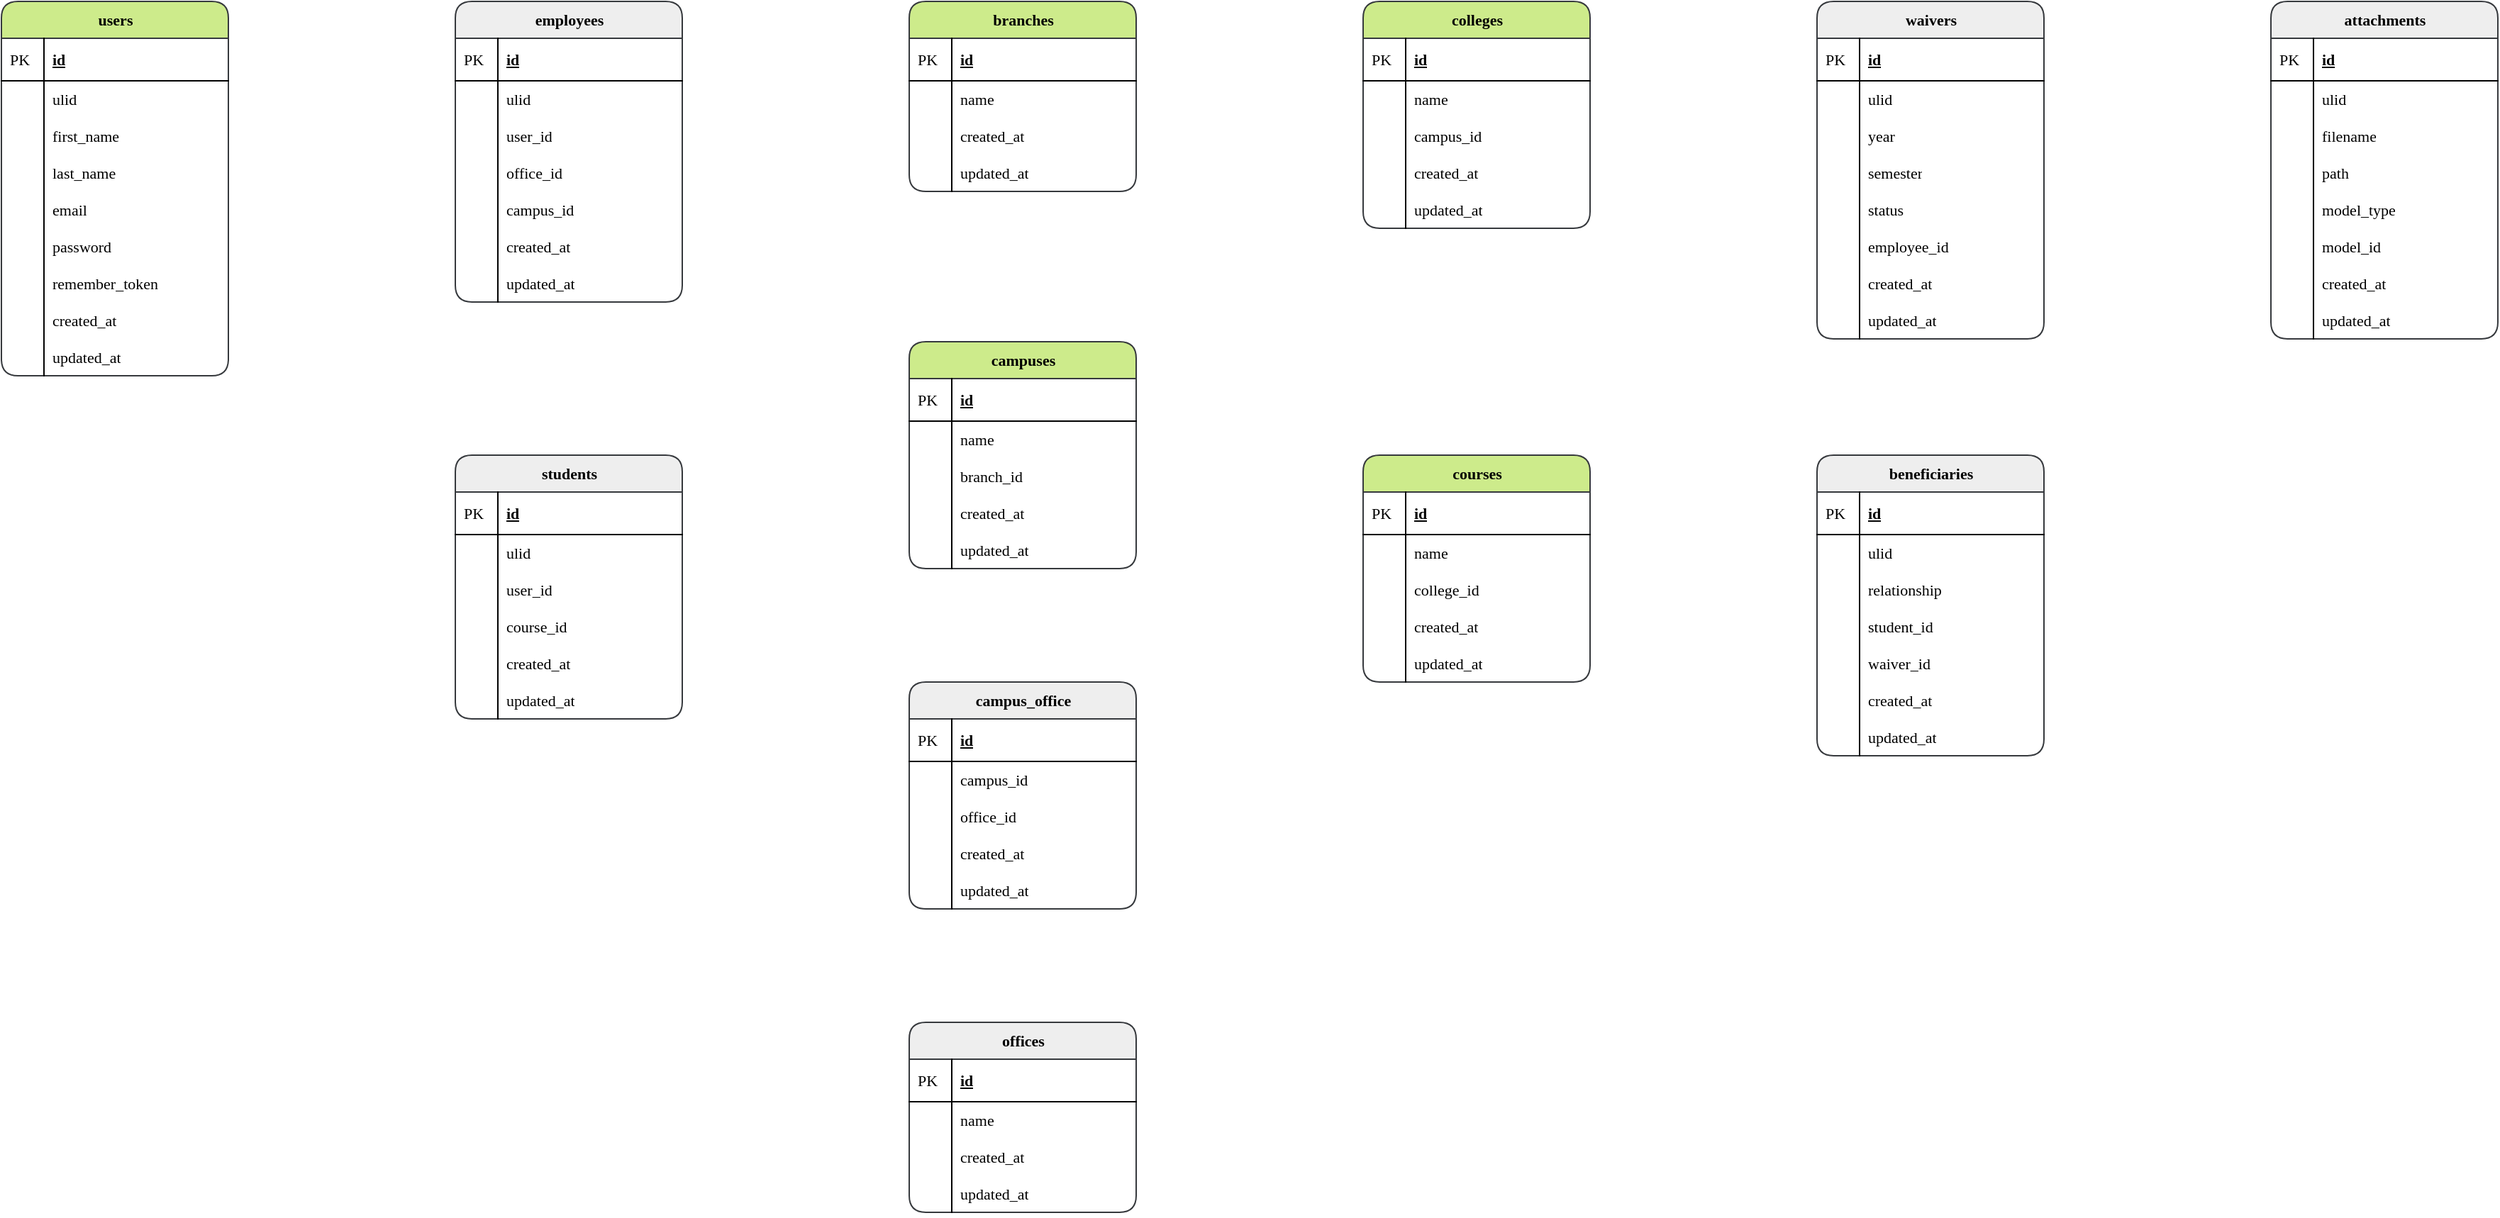 <mxfile version="24.7.17">
  <diagram name="Page-1" id="e56a1550-8fbb-45ad-956c-1786394a9013">
    <mxGraphModel dx="1026" dy="743" grid="1" gridSize="10" guides="1" tooltips="1" connect="1" arrows="1" fold="1" page="1" pageScale="1" pageWidth="1100" pageHeight="850" background="none" math="0" shadow="0">
      <root>
        <mxCell id="0" />
        <mxCell id="1" parent="0" />
        <mxCell id="2e49270ec7c68f3f-80" value="users" style="swimlane;html=1;fontStyle=1;childLayout=stackLayout;horizontal=1;startSize=26;fillColor=#cdeb8b;horizontalStack=0;resizeParent=1;resizeLast=0;collapsible=1;marginBottom=0;swimlaneFillColor=#ffffff;align=center;rounded=1;shadow=0;comic=0;labelBackgroundColor=none;strokeWidth=1;fontFamily=Tahoma;fontSize=11;strokeColor=#36393d;" parent="1" vertex="1">
          <mxGeometry x="120" y="120" width="160" height="264" as="geometry" />
        </mxCell>
        <mxCell id="2e49270ec7c68f3f-81" value="id" style="shape=partialRectangle;top=0;left=0;right=0;bottom=1;html=1;align=left;verticalAlign=middle;fillColor=none;spacingLeft=34;spacingRight=4;whiteSpace=wrap;overflow=hidden;rotatable=0;points=[[0,0.5],[1,0.5]];portConstraint=eastwest;dropTarget=0;fontStyle=5;fontFamily=Tahoma;fontSize=11;" parent="2e49270ec7c68f3f-80" vertex="1">
          <mxGeometry y="26" width="160" height="30" as="geometry" />
        </mxCell>
        <mxCell id="2e49270ec7c68f3f-82" value="PK" style="shape=partialRectangle;top=0;left=0;bottom=0;html=1;fillColor=none;align=left;verticalAlign=middle;spacingLeft=4;spacingRight=4;whiteSpace=wrap;overflow=hidden;rotatable=0;points=[];portConstraint=eastwest;part=1;fontFamily=Tahoma;fontSize=11;" parent="2e49270ec7c68f3f-81" vertex="1" connectable="0">
          <mxGeometry width="30" height="30" as="geometry" />
        </mxCell>
        <mxCell id="2e49270ec7c68f3f-83" value="ulid" style="shape=partialRectangle;top=0;left=0;right=0;bottom=0;html=1;align=left;verticalAlign=top;fillColor=none;spacingLeft=34;spacingRight=4;whiteSpace=wrap;overflow=hidden;rotatable=0;points=[[0,0.5],[1,0.5]];portConstraint=eastwest;dropTarget=0;fontFamily=Tahoma;fontSize=11;" parent="2e49270ec7c68f3f-80" vertex="1">
          <mxGeometry y="56" width="160" height="26" as="geometry" />
        </mxCell>
        <mxCell id="2e49270ec7c68f3f-84" value="" style="shape=partialRectangle;top=0;left=0;bottom=0;html=1;fillColor=none;align=left;verticalAlign=top;spacingLeft=4;spacingRight=4;whiteSpace=wrap;overflow=hidden;rotatable=0;points=[];portConstraint=eastwest;part=1;fontFamily=Tahoma;fontSize=11;" parent="2e49270ec7c68f3f-83" vertex="1" connectable="0">
          <mxGeometry width="30" height="26" as="geometry" />
        </mxCell>
        <mxCell id="2e49270ec7c68f3f-85" value="first_name" style="shape=partialRectangle;top=0;left=0;right=0;bottom=0;html=1;align=left;verticalAlign=top;fillColor=none;spacingLeft=34;spacingRight=4;whiteSpace=wrap;overflow=hidden;rotatable=0;points=[[0,0.5],[1,0.5]];portConstraint=eastwest;dropTarget=0;fontFamily=Tahoma;fontSize=11;" parent="2e49270ec7c68f3f-80" vertex="1">
          <mxGeometry y="82" width="160" height="26" as="geometry" />
        </mxCell>
        <mxCell id="2e49270ec7c68f3f-86" value="" style="shape=partialRectangle;top=0;left=0;bottom=0;html=1;fillColor=none;align=left;verticalAlign=top;spacingLeft=4;spacingRight=4;whiteSpace=wrap;overflow=hidden;rotatable=0;points=[];portConstraint=eastwest;part=1;fontFamily=Tahoma;fontSize=11;" parent="2e49270ec7c68f3f-85" vertex="1" connectable="0">
          <mxGeometry width="30" height="26" as="geometry" />
        </mxCell>
        <mxCell id="Ojd0ChA_ITM1kGhPStPS-1" value="last_name" style="shape=partialRectangle;top=0;left=0;right=0;bottom=0;html=1;align=left;verticalAlign=top;fillColor=none;spacingLeft=34;spacingRight=4;whiteSpace=wrap;overflow=hidden;rotatable=0;points=[[0,0.5],[1,0.5]];portConstraint=eastwest;dropTarget=0;fontFamily=Tahoma;fontSize=11;" parent="2e49270ec7c68f3f-80" vertex="1">
          <mxGeometry y="108" width="160" height="26" as="geometry" />
        </mxCell>
        <mxCell id="Ojd0ChA_ITM1kGhPStPS-2" value="" style="shape=partialRectangle;top=0;left=0;bottom=0;html=1;fillColor=none;align=left;verticalAlign=top;spacingLeft=4;spacingRight=4;whiteSpace=wrap;overflow=hidden;rotatable=0;points=[];portConstraint=eastwest;part=1;fontFamily=Tahoma;fontSize=11;" parent="Ojd0ChA_ITM1kGhPStPS-1" vertex="1" connectable="0">
          <mxGeometry width="30" height="26" as="geometry" />
        </mxCell>
        <mxCell id="Ojd0ChA_ITM1kGhPStPS-3" value="email" style="shape=partialRectangle;top=0;left=0;right=0;bottom=0;html=1;align=left;verticalAlign=top;fillColor=none;spacingLeft=34;spacingRight=4;whiteSpace=wrap;overflow=hidden;rotatable=0;points=[[0,0.5],[1,0.5]];portConstraint=eastwest;dropTarget=0;fontFamily=Tahoma;fontSize=11;" parent="2e49270ec7c68f3f-80" vertex="1">
          <mxGeometry y="134" width="160" height="26" as="geometry" />
        </mxCell>
        <mxCell id="Ojd0ChA_ITM1kGhPStPS-4" value="" style="shape=partialRectangle;top=0;left=0;bottom=0;html=1;fillColor=none;align=left;verticalAlign=top;spacingLeft=4;spacingRight=4;whiteSpace=wrap;overflow=hidden;rotatable=0;points=[];portConstraint=eastwest;part=1;fontFamily=Tahoma;fontSize=11;" parent="Ojd0ChA_ITM1kGhPStPS-3" vertex="1" connectable="0">
          <mxGeometry width="30" height="26" as="geometry" />
        </mxCell>
        <mxCell id="Ojd0ChA_ITM1kGhPStPS-5" value="password" style="shape=partialRectangle;top=0;left=0;right=0;bottom=0;html=1;align=left;verticalAlign=top;fillColor=none;spacingLeft=34;spacingRight=4;whiteSpace=wrap;overflow=hidden;rotatable=0;points=[[0,0.5],[1,0.5]];portConstraint=eastwest;dropTarget=0;fontFamily=Tahoma;fontSize=11;" parent="2e49270ec7c68f3f-80" vertex="1">
          <mxGeometry y="160" width="160" height="26" as="geometry" />
        </mxCell>
        <mxCell id="Ojd0ChA_ITM1kGhPStPS-6" value="" style="shape=partialRectangle;top=0;left=0;bottom=0;html=1;fillColor=none;align=left;verticalAlign=top;spacingLeft=4;spacingRight=4;whiteSpace=wrap;overflow=hidden;rotatable=0;points=[];portConstraint=eastwest;part=1;fontFamily=Tahoma;fontSize=11;" parent="Ojd0ChA_ITM1kGhPStPS-5" vertex="1" connectable="0">
          <mxGeometry width="30" height="26" as="geometry" />
        </mxCell>
        <mxCell id="Ojd0ChA_ITM1kGhPStPS-7" value="remember_token" style="shape=partialRectangle;top=0;left=0;right=0;bottom=0;html=1;align=left;verticalAlign=top;fillColor=none;spacingLeft=34;spacingRight=4;whiteSpace=wrap;overflow=hidden;rotatable=0;points=[[0,0.5],[1,0.5]];portConstraint=eastwest;dropTarget=0;fontFamily=Tahoma;fontSize=11;" parent="2e49270ec7c68f3f-80" vertex="1">
          <mxGeometry y="186" width="160" height="26" as="geometry" />
        </mxCell>
        <mxCell id="Ojd0ChA_ITM1kGhPStPS-8" value="" style="shape=partialRectangle;top=0;left=0;bottom=0;html=1;fillColor=none;align=left;verticalAlign=top;spacingLeft=4;spacingRight=4;whiteSpace=wrap;overflow=hidden;rotatable=0;points=[];portConstraint=eastwest;part=1;fontFamily=Tahoma;fontSize=11;" parent="Ojd0ChA_ITM1kGhPStPS-7" vertex="1" connectable="0">
          <mxGeometry width="30" height="26" as="geometry" />
        </mxCell>
        <mxCell id="Ojd0ChA_ITM1kGhPStPS-9" value="created_at" style="shape=partialRectangle;top=0;left=0;right=0;bottom=0;html=1;align=left;verticalAlign=top;fillColor=none;spacingLeft=34;spacingRight=4;whiteSpace=wrap;overflow=hidden;rotatable=0;points=[[0,0.5],[1,0.5]];portConstraint=eastwest;dropTarget=0;fontFamily=Tahoma;fontSize=11;" parent="2e49270ec7c68f3f-80" vertex="1">
          <mxGeometry y="212" width="160" height="26" as="geometry" />
        </mxCell>
        <mxCell id="Ojd0ChA_ITM1kGhPStPS-10" value="" style="shape=partialRectangle;top=0;left=0;bottom=0;html=1;fillColor=none;align=left;verticalAlign=top;spacingLeft=4;spacingRight=4;whiteSpace=wrap;overflow=hidden;rotatable=0;points=[];portConstraint=eastwest;part=1;fontFamily=Tahoma;fontSize=11;" parent="Ojd0ChA_ITM1kGhPStPS-9" vertex="1" connectable="0">
          <mxGeometry width="30" height="26" as="geometry" />
        </mxCell>
        <mxCell id="Ojd0ChA_ITM1kGhPStPS-11" value="updated_at" style="shape=partialRectangle;top=0;left=0;right=0;bottom=0;html=1;align=left;verticalAlign=top;fillColor=none;spacingLeft=34;spacingRight=4;whiteSpace=wrap;overflow=hidden;rotatable=0;points=[[0,0.5],[1,0.5]];portConstraint=eastwest;dropTarget=0;fontFamily=Tahoma;fontSize=11;" parent="2e49270ec7c68f3f-80" vertex="1">
          <mxGeometry y="238" width="160" height="26" as="geometry" />
        </mxCell>
        <mxCell id="Ojd0ChA_ITM1kGhPStPS-12" value="" style="shape=partialRectangle;top=0;left=0;bottom=0;html=1;fillColor=none;align=left;verticalAlign=top;spacingLeft=4;spacingRight=4;whiteSpace=wrap;overflow=hidden;rotatable=0;points=[];portConstraint=eastwest;part=1;fontFamily=Tahoma;fontSize=11;" parent="Ojd0ChA_ITM1kGhPStPS-11" vertex="1" connectable="0">
          <mxGeometry width="30" height="26" as="geometry" />
        </mxCell>
        <mxCell id="Ojd0ChA_ITM1kGhPStPS-15" value="employees" style="swimlane;html=1;fontStyle=1;childLayout=stackLayout;horizontal=1;startSize=26;fillColor=#eeeeee;horizontalStack=0;resizeParent=1;resizeLast=0;collapsible=1;marginBottom=0;swimlaneFillColor=#ffffff;align=center;rounded=1;shadow=0;comic=0;labelBackgroundColor=none;strokeWidth=1;fontFamily=Tahoma;fontSize=11;strokeColor=#36393d;" parent="1" vertex="1">
          <mxGeometry x="440" y="120" width="160" height="212" as="geometry" />
        </mxCell>
        <mxCell id="Ojd0ChA_ITM1kGhPStPS-16" value="id" style="shape=partialRectangle;top=0;left=0;right=0;bottom=1;html=1;align=left;verticalAlign=middle;fillColor=none;spacingLeft=34;spacingRight=4;whiteSpace=wrap;overflow=hidden;rotatable=0;points=[[0,0.5],[1,0.5]];portConstraint=eastwest;dropTarget=0;fontStyle=5;fontFamily=Tahoma;fontSize=11;" parent="Ojd0ChA_ITM1kGhPStPS-15" vertex="1">
          <mxGeometry y="26" width="160" height="30" as="geometry" />
        </mxCell>
        <mxCell id="Ojd0ChA_ITM1kGhPStPS-17" value="PK" style="shape=partialRectangle;top=0;left=0;bottom=0;html=1;fillColor=none;align=left;verticalAlign=middle;spacingLeft=4;spacingRight=4;whiteSpace=wrap;overflow=hidden;rotatable=0;points=[];portConstraint=eastwest;part=1;fontFamily=Tahoma;fontSize=11;" parent="Ojd0ChA_ITM1kGhPStPS-16" vertex="1" connectable="0">
          <mxGeometry width="30" height="30" as="geometry" />
        </mxCell>
        <mxCell id="Ojd0ChA_ITM1kGhPStPS-18" value="ulid" style="shape=partialRectangle;top=0;left=0;right=0;bottom=0;html=1;align=left;verticalAlign=top;fillColor=none;spacingLeft=34;spacingRight=4;whiteSpace=wrap;overflow=hidden;rotatable=0;points=[[0,0.5],[1,0.5]];portConstraint=eastwest;dropTarget=0;fontFamily=Tahoma;fontSize=11;" parent="Ojd0ChA_ITM1kGhPStPS-15" vertex="1">
          <mxGeometry y="56" width="160" height="26" as="geometry" />
        </mxCell>
        <mxCell id="Ojd0ChA_ITM1kGhPStPS-19" value="" style="shape=partialRectangle;top=0;left=0;bottom=0;html=1;fillColor=none;align=left;verticalAlign=top;spacingLeft=4;spacingRight=4;whiteSpace=wrap;overflow=hidden;rotatable=0;points=[];portConstraint=eastwest;part=1;fontFamily=Tahoma;fontSize=11;" parent="Ojd0ChA_ITM1kGhPStPS-18" vertex="1" connectable="0">
          <mxGeometry width="30" height="26" as="geometry" />
        </mxCell>
        <mxCell id="Ojd0ChA_ITM1kGhPStPS-20" value="user_id" style="shape=partialRectangle;top=0;left=0;right=0;bottom=0;html=1;align=left;verticalAlign=top;fillColor=none;spacingLeft=34;spacingRight=4;whiteSpace=wrap;overflow=hidden;rotatable=0;points=[[0,0.5],[1,0.5]];portConstraint=eastwest;dropTarget=0;fontFamily=Tahoma;fontSize=11;" parent="Ojd0ChA_ITM1kGhPStPS-15" vertex="1">
          <mxGeometry y="82" width="160" height="26" as="geometry" />
        </mxCell>
        <mxCell id="Ojd0ChA_ITM1kGhPStPS-21" value="" style="shape=partialRectangle;top=0;left=0;bottom=0;html=1;fillColor=none;align=left;verticalAlign=top;spacingLeft=4;spacingRight=4;whiteSpace=wrap;overflow=hidden;rotatable=0;points=[];portConstraint=eastwest;part=1;fontFamily=Tahoma;fontSize=11;" parent="Ojd0ChA_ITM1kGhPStPS-20" vertex="1" connectable="0">
          <mxGeometry width="30" height="26" as="geometry" />
        </mxCell>
        <mxCell id="Ojd0ChA_ITM1kGhPStPS-22" value="office_id" style="shape=partialRectangle;top=0;left=0;right=0;bottom=0;html=1;align=left;verticalAlign=top;fillColor=none;spacingLeft=34;spacingRight=4;whiteSpace=wrap;overflow=hidden;rotatable=0;points=[[0,0.5],[1,0.5]];portConstraint=eastwest;dropTarget=0;fontFamily=Tahoma;fontSize=11;" parent="Ojd0ChA_ITM1kGhPStPS-15" vertex="1">
          <mxGeometry y="108" width="160" height="26" as="geometry" />
        </mxCell>
        <mxCell id="Ojd0ChA_ITM1kGhPStPS-23" value="" style="shape=partialRectangle;top=0;left=0;bottom=0;html=1;fillColor=none;align=left;verticalAlign=top;spacingLeft=4;spacingRight=4;whiteSpace=wrap;overflow=hidden;rotatable=0;points=[];portConstraint=eastwest;part=1;fontFamily=Tahoma;fontSize=11;" parent="Ojd0ChA_ITM1kGhPStPS-22" vertex="1" connectable="0">
          <mxGeometry width="30" height="26" as="geometry" />
        </mxCell>
        <mxCell id="Ojd0ChA_ITM1kGhPStPS-24" value="campus_id" style="shape=partialRectangle;top=0;left=0;right=0;bottom=0;html=1;align=left;verticalAlign=top;fillColor=none;spacingLeft=34;spacingRight=4;whiteSpace=wrap;overflow=hidden;rotatable=0;points=[[0,0.5],[1,0.5]];portConstraint=eastwest;dropTarget=0;fontFamily=Tahoma;fontSize=11;" parent="Ojd0ChA_ITM1kGhPStPS-15" vertex="1">
          <mxGeometry y="134" width="160" height="26" as="geometry" />
        </mxCell>
        <mxCell id="Ojd0ChA_ITM1kGhPStPS-25" value="" style="shape=partialRectangle;top=0;left=0;bottom=0;html=1;fillColor=none;align=left;verticalAlign=top;spacingLeft=4;spacingRight=4;whiteSpace=wrap;overflow=hidden;rotatable=0;points=[];portConstraint=eastwest;part=1;fontFamily=Tahoma;fontSize=11;" parent="Ojd0ChA_ITM1kGhPStPS-24" vertex="1" connectable="0">
          <mxGeometry width="30" height="26" as="geometry" />
        </mxCell>
        <mxCell id="Ojd0ChA_ITM1kGhPStPS-30" value="created_at" style="shape=partialRectangle;top=0;left=0;right=0;bottom=0;html=1;align=left;verticalAlign=top;fillColor=none;spacingLeft=34;spacingRight=4;whiteSpace=wrap;overflow=hidden;rotatable=0;points=[[0,0.5],[1,0.5]];portConstraint=eastwest;dropTarget=0;fontFamily=Tahoma;fontSize=11;" parent="Ojd0ChA_ITM1kGhPStPS-15" vertex="1">
          <mxGeometry y="160" width="160" height="26" as="geometry" />
        </mxCell>
        <mxCell id="Ojd0ChA_ITM1kGhPStPS-31" value="" style="shape=partialRectangle;top=0;left=0;bottom=0;html=1;fillColor=none;align=left;verticalAlign=top;spacingLeft=4;spacingRight=4;whiteSpace=wrap;overflow=hidden;rotatable=0;points=[];portConstraint=eastwest;part=1;fontFamily=Tahoma;fontSize=11;" parent="Ojd0ChA_ITM1kGhPStPS-30" vertex="1" connectable="0">
          <mxGeometry width="30" height="26" as="geometry" />
        </mxCell>
        <mxCell id="Ojd0ChA_ITM1kGhPStPS-32" value="updated_at" style="shape=partialRectangle;top=0;left=0;right=0;bottom=0;html=1;align=left;verticalAlign=top;fillColor=none;spacingLeft=34;spacingRight=4;whiteSpace=wrap;overflow=hidden;rotatable=0;points=[[0,0.5],[1,0.5]];portConstraint=eastwest;dropTarget=0;fontFamily=Tahoma;fontSize=11;" parent="Ojd0ChA_ITM1kGhPStPS-15" vertex="1">
          <mxGeometry y="186" width="160" height="26" as="geometry" />
        </mxCell>
        <mxCell id="Ojd0ChA_ITM1kGhPStPS-33" value="" style="shape=partialRectangle;top=0;left=0;bottom=0;html=1;fillColor=none;align=left;verticalAlign=top;spacingLeft=4;spacingRight=4;whiteSpace=wrap;overflow=hidden;rotatable=0;points=[];portConstraint=eastwest;part=1;fontFamily=Tahoma;fontSize=11;" parent="Ojd0ChA_ITM1kGhPStPS-32" vertex="1" connectable="0">
          <mxGeometry width="30" height="26" as="geometry" />
        </mxCell>
        <mxCell id="Ojd0ChA_ITM1kGhPStPS-34" value="students" style="swimlane;html=1;fontStyle=1;childLayout=stackLayout;horizontal=1;startSize=26;fillColor=#eeeeee;horizontalStack=0;resizeParent=1;resizeLast=0;collapsible=1;marginBottom=0;swimlaneFillColor=#ffffff;align=center;rounded=1;shadow=0;comic=0;labelBackgroundColor=none;strokeWidth=1;fontFamily=Tahoma;fontSize=11;strokeColor=#36393d;" parent="1" vertex="1">
          <mxGeometry x="440" y="440" width="160" height="186" as="geometry" />
        </mxCell>
        <mxCell id="Ojd0ChA_ITM1kGhPStPS-35" value="id" style="shape=partialRectangle;top=0;left=0;right=0;bottom=1;html=1;align=left;verticalAlign=middle;fillColor=none;spacingLeft=34;spacingRight=4;whiteSpace=wrap;overflow=hidden;rotatable=0;points=[[0,0.5],[1,0.5]];portConstraint=eastwest;dropTarget=0;fontStyle=5;fontFamily=Tahoma;fontSize=11;" parent="Ojd0ChA_ITM1kGhPStPS-34" vertex="1">
          <mxGeometry y="26" width="160" height="30" as="geometry" />
        </mxCell>
        <mxCell id="Ojd0ChA_ITM1kGhPStPS-36" value="PK" style="shape=partialRectangle;top=0;left=0;bottom=0;html=1;fillColor=none;align=left;verticalAlign=middle;spacingLeft=4;spacingRight=4;whiteSpace=wrap;overflow=hidden;rotatable=0;points=[];portConstraint=eastwest;part=1;fontFamily=Tahoma;fontSize=11;" parent="Ojd0ChA_ITM1kGhPStPS-35" vertex="1" connectable="0">
          <mxGeometry width="30" height="30" as="geometry" />
        </mxCell>
        <mxCell id="Ojd0ChA_ITM1kGhPStPS-37" value="ulid" style="shape=partialRectangle;top=0;left=0;right=0;bottom=0;html=1;align=left;verticalAlign=top;fillColor=none;spacingLeft=34;spacingRight=4;whiteSpace=wrap;overflow=hidden;rotatable=0;points=[[0,0.5],[1,0.5]];portConstraint=eastwest;dropTarget=0;fontFamily=Tahoma;fontSize=11;" parent="Ojd0ChA_ITM1kGhPStPS-34" vertex="1">
          <mxGeometry y="56" width="160" height="26" as="geometry" />
        </mxCell>
        <mxCell id="Ojd0ChA_ITM1kGhPStPS-38" value="" style="shape=partialRectangle;top=0;left=0;bottom=0;html=1;fillColor=none;align=left;verticalAlign=top;spacingLeft=4;spacingRight=4;whiteSpace=wrap;overflow=hidden;rotatable=0;points=[];portConstraint=eastwest;part=1;fontFamily=Tahoma;fontSize=11;" parent="Ojd0ChA_ITM1kGhPStPS-37" vertex="1" connectable="0">
          <mxGeometry width="30" height="26" as="geometry" />
        </mxCell>
        <mxCell id="Ojd0ChA_ITM1kGhPStPS-39" value="user_id" style="shape=partialRectangle;top=0;left=0;right=0;bottom=0;html=1;align=left;verticalAlign=top;fillColor=none;spacingLeft=34;spacingRight=4;whiteSpace=wrap;overflow=hidden;rotatable=0;points=[[0,0.5],[1,0.5]];portConstraint=eastwest;dropTarget=0;fontFamily=Tahoma;fontSize=11;" parent="Ojd0ChA_ITM1kGhPStPS-34" vertex="1">
          <mxGeometry y="82" width="160" height="26" as="geometry" />
        </mxCell>
        <mxCell id="Ojd0ChA_ITM1kGhPStPS-40" value="" style="shape=partialRectangle;top=0;left=0;bottom=0;html=1;fillColor=none;align=left;verticalAlign=top;spacingLeft=4;spacingRight=4;whiteSpace=wrap;overflow=hidden;rotatable=0;points=[];portConstraint=eastwest;part=1;fontFamily=Tahoma;fontSize=11;" parent="Ojd0ChA_ITM1kGhPStPS-39" vertex="1" connectable="0">
          <mxGeometry width="30" height="26" as="geometry" />
        </mxCell>
        <mxCell id="Ojd0ChA_ITM1kGhPStPS-41" value="course_id" style="shape=partialRectangle;top=0;left=0;right=0;bottom=0;html=1;align=left;verticalAlign=top;fillColor=none;spacingLeft=34;spacingRight=4;whiteSpace=wrap;overflow=hidden;rotatable=0;points=[[0,0.5],[1,0.5]];portConstraint=eastwest;dropTarget=0;fontFamily=Tahoma;fontSize=11;" parent="Ojd0ChA_ITM1kGhPStPS-34" vertex="1">
          <mxGeometry y="108" width="160" height="26" as="geometry" />
        </mxCell>
        <mxCell id="Ojd0ChA_ITM1kGhPStPS-42" value="" style="shape=partialRectangle;top=0;left=0;bottom=0;html=1;fillColor=none;align=left;verticalAlign=top;spacingLeft=4;spacingRight=4;whiteSpace=wrap;overflow=hidden;rotatable=0;points=[];portConstraint=eastwest;part=1;fontFamily=Tahoma;fontSize=11;" parent="Ojd0ChA_ITM1kGhPStPS-41" vertex="1" connectable="0">
          <mxGeometry width="30" height="26" as="geometry" />
        </mxCell>
        <mxCell id="Ojd0ChA_ITM1kGhPStPS-45" value="created_at" style="shape=partialRectangle;top=0;left=0;right=0;bottom=0;html=1;align=left;verticalAlign=top;fillColor=none;spacingLeft=34;spacingRight=4;whiteSpace=wrap;overflow=hidden;rotatable=0;points=[[0,0.5],[1,0.5]];portConstraint=eastwest;dropTarget=0;fontFamily=Tahoma;fontSize=11;" parent="Ojd0ChA_ITM1kGhPStPS-34" vertex="1">
          <mxGeometry y="134" width="160" height="26" as="geometry" />
        </mxCell>
        <mxCell id="Ojd0ChA_ITM1kGhPStPS-46" value="" style="shape=partialRectangle;top=0;left=0;bottom=0;html=1;fillColor=none;align=left;verticalAlign=top;spacingLeft=4;spacingRight=4;whiteSpace=wrap;overflow=hidden;rotatable=0;points=[];portConstraint=eastwest;part=1;fontFamily=Tahoma;fontSize=11;" parent="Ojd0ChA_ITM1kGhPStPS-45" vertex="1" connectable="0">
          <mxGeometry width="30" height="26" as="geometry" />
        </mxCell>
        <mxCell id="Ojd0ChA_ITM1kGhPStPS-47" value="updated_at" style="shape=partialRectangle;top=0;left=0;right=0;bottom=0;html=1;align=left;verticalAlign=top;fillColor=none;spacingLeft=34;spacingRight=4;whiteSpace=wrap;overflow=hidden;rotatable=0;points=[[0,0.5],[1,0.5]];portConstraint=eastwest;dropTarget=0;fontFamily=Tahoma;fontSize=11;" parent="Ojd0ChA_ITM1kGhPStPS-34" vertex="1">
          <mxGeometry y="160" width="160" height="26" as="geometry" />
        </mxCell>
        <mxCell id="Ojd0ChA_ITM1kGhPStPS-48" value="" style="shape=partialRectangle;top=0;left=0;bottom=0;html=1;fillColor=none;align=left;verticalAlign=top;spacingLeft=4;spacingRight=4;whiteSpace=wrap;overflow=hidden;rotatable=0;points=[];portConstraint=eastwest;part=1;fontFamily=Tahoma;fontSize=11;" parent="Ojd0ChA_ITM1kGhPStPS-47" vertex="1" connectable="0">
          <mxGeometry width="30" height="26" as="geometry" />
        </mxCell>
        <mxCell id="Ojd0ChA_ITM1kGhPStPS-49" value="branches" style="swimlane;html=1;fontStyle=1;childLayout=stackLayout;horizontal=1;startSize=26;fillColor=#cdeb8b;horizontalStack=0;resizeParent=1;resizeLast=0;collapsible=1;marginBottom=0;swimlaneFillColor=#ffffff;align=center;rounded=1;shadow=0;comic=0;labelBackgroundColor=none;strokeWidth=1;fontFamily=Tahoma;fontSize=11;strokeColor=#36393d;" parent="1" vertex="1">
          <mxGeometry x="760" y="120" width="160" height="134" as="geometry" />
        </mxCell>
        <mxCell id="Ojd0ChA_ITM1kGhPStPS-50" value="id" style="shape=partialRectangle;top=0;left=0;right=0;bottom=1;html=1;align=left;verticalAlign=middle;fillColor=none;spacingLeft=34;spacingRight=4;whiteSpace=wrap;overflow=hidden;rotatable=0;points=[[0,0.5],[1,0.5]];portConstraint=eastwest;dropTarget=0;fontStyle=5;fontFamily=Tahoma;fontSize=11;" parent="Ojd0ChA_ITM1kGhPStPS-49" vertex="1">
          <mxGeometry y="26" width="160" height="30" as="geometry" />
        </mxCell>
        <mxCell id="Ojd0ChA_ITM1kGhPStPS-51" value="PK" style="shape=partialRectangle;top=0;left=0;bottom=0;html=1;fillColor=none;align=left;verticalAlign=middle;spacingLeft=4;spacingRight=4;whiteSpace=wrap;overflow=hidden;rotatable=0;points=[];portConstraint=eastwest;part=1;fontFamily=Tahoma;fontSize=11;" parent="Ojd0ChA_ITM1kGhPStPS-50" vertex="1" connectable="0">
          <mxGeometry width="30" height="30" as="geometry" />
        </mxCell>
        <mxCell id="Ojd0ChA_ITM1kGhPStPS-54" value="name" style="shape=partialRectangle;top=0;left=0;right=0;bottom=0;html=1;align=left;verticalAlign=top;fillColor=none;spacingLeft=34;spacingRight=4;whiteSpace=wrap;overflow=hidden;rotatable=0;points=[[0,0.5],[1,0.5]];portConstraint=eastwest;dropTarget=0;fontFamily=Tahoma;fontSize=11;" parent="Ojd0ChA_ITM1kGhPStPS-49" vertex="1">
          <mxGeometry y="56" width="160" height="26" as="geometry" />
        </mxCell>
        <mxCell id="Ojd0ChA_ITM1kGhPStPS-55" value="" style="shape=partialRectangle;top=0;left=0;bottom=0;html=1;fillColor=none;align=left;verticalAlign=top;spacingLeft=4;spacingRight=4;whiteSpace=wrap;overflow=hidden;rotatable=0;points=[];portConstraint=eastwest;part=1;fontFamily=Tahoma;fontSize=11;" parent="Ojd0ChA_ITM1kGhPStPS-54" vertex="1" connectable="0">
          <mxGeometry width="30" height="26" as="geometry" />
        </mxCell>
        <mxCell id="Ojd0ChA_ITM1kGhPStPS-60" value="created_at" style="shape=partialRectangle;top=0;left=0;right=0;bottom=0;html=1;align=left;verticalAlign=top;fillColor=none;spacingLeft=34;spacingRight=4;whiteSpace=wrap;overflow=hidden;rotatable=0;points=[[0,0.5],[1,0.5]];portConstraint=eastwest;dropTarget=0;fontFamily=Tahoma;fontSize=11;" parent="Ojd0ChA_ITM1kGhPStPS-49" vertex="1">
          <mxGeometry y="82" width="160" height="26" as="geometry" />
        </mxCell>
        <mxCell id="Ojd0ChA_ITM1kGhPStPS-61" value="" style="shape=partialRectangle;top=0;left=0;bottom=0;html=1;fillColor=none;align=left;verticalAlign=top;spacingLeft=4;spacingRight=4;whiteSpace=wrap;overflow=hidden;rotatable=0;points=[];portConstraint=eastwest;part=1;fontFamily=Tahoma;fontSize=11;" parent="Ojd0ChA_ITM1kGhPStPS-60" vertex="1" connectable="0">
          <mxGeometry width="30" height="26" as="geometry" />
        </mxCell>
        <mxCell id="Ojd0ChA_ITM1kGhPStPS-62" value="updated_at" style="shape=partialRectangle;top=0;left=0;right=0;bottom=0;html=1;align=left;verticalAlign=top;fillColor=none;spacingLeft=34;spacingRight=4;whiteSpace=wrap;overflow=hidden;rotatable=0;points=[[0,0.5],[1,0.5]];portConstraint=eastwest;dropTarget=0;fontFamily=Tahoma;fontSize=11;" parent="Ojd0ChA_ITM1kGhPStPS-49" vertex="1">
          <mxGeometry y="108" width="160" height="26" as="geometry" />
        </mxCell>
        <mxCell id="Ojd0ChA_ITM1kGhPStPS-63" value="" style="shape=partialRectangle;top=0;left=0;bottom=0;html=1;fillColor=none;align=left;verticalAlign=top;spacingLeft=4;spacingRight=4;whiteSpace=wrap;overflow=hidden;rotatable=0;points=[];portConstraint=eastwest;part=1;fontFamily=Tahoma;fontSize=11;" parent="Ojd0ChA_ITM1kGhPStPS-62" vertex="1" connectable="0">
          <mxGeometry width="30" height="26" as="geometry" />
        </mxCell>
        <mxCell id="Ojd0ChA_ITM1kGhPStPS-64" value="campuses" style="swimlane;html=1;fontStyle=1;childLayout=stackLayout;horizontal=1;startSize=26;fillColor=#cdeb8b;horizontalStack=0;resizeParent=1;resizeLast=0;collapsible=1;marginBottom=0;swimlaneFillColor=#ffffff;align=center;rounded=1;shadow=0;comic=0;labelBackgroundColor=none;strokeWidth=1;fontFamily=Tahoma;fontSize=11;strokeColor=#36393d;" parent="1" vertex="1">
          <mxGeometry x="760" y="360" width="160" height="160" as="geometry" />
        </mxCell>
        <mxCell id="Ojd0ChA_ITM1kGhPStPS-65" value="id" style="shape=partialRectangle;top=0;left=0;right=0;bottom=1;html=1;align=left;verticalAlign=middle;fillColor=none;spacingLeft=34;spacingRight=4;whiteSpace=wrap;overflow=hidden;rotatable=0;points=[[0,0.5],[1,0.5]];portConstraint=eastwest;dropTarget=0;fontStyle=5;fontFamily=Tahoma;fontSize=11;" parent="Ojd0ChA_ITM1kGhPStPS-64" vertex="1">
          <mxGeometry y="26" width="160" height="30" as="geometry" />
        </mxCell>
        <mxCell id="Ojd0ChA_ITM1kGhPStPS-66" value="PK" style="shape=partialRectangle;top=0;left=0;bottom=0;html=1;fillColor=none;align=left;verticalAlign=middle;spacingLeft=4;spacingRight=4;whiteSpace=wrap;overflow=hidden;rotatable=0;points=[];portConstraint=eastwest;part=1;fontFamily=Tahoma;fontSize=11;" parent="Ojd0ChA_ITM1kGhPStPS-65" vertex="1" connectable="0">
          <mxGeometry width="30" height="30" as="geometry" />
        </mxCell>
        <mxCell id="Ojd0ChA_ITM1kGhPStPS-69" value="name" style="shape=partialRectangle;top=0;left=0;right=0;bottom=0;html=1;align=left;verticalAlign=top;fillColor=none;spacingLeft=34;spacingRight=4;whiteSpace=wrap;overflow=hidden;rotatable=0;points=[[0,0.5],[1,0.5]];portConstraint=eastwest;dropTarget=0;fontFamily=Tahoma;fontSize=11;" parent="Ojd0ChA_ITM1kGhPStPS-64" vertex="1">
          <mxGeometry y="56" width="160" height="26" as="geometry" />
        </mxCell>
        <mxCell id="Ojd0ChA_ITM1kGhPStPS-70" value="" style="shape=partialRectangle;top=0;left=0;bottom=0;html=1;fillColor=none;align=left;verticalAlign=top;spacingLeft=4;spacingRight=4;whiteSpace=wrap;overflow=hidden;rotatable=0;points=[];portConstraint=eastwest;part=1;fontFamily=Tahoma;fontSize=11;" parent="Ojd0ChA_ITM1kGhPStPS-69" vertex="1" connectable="0">
          <mxGeometry width="30" height="26" as="geometry" />
        </mxCell>
        <mxCell id="Ojd0ChA_ITM1kGhPStPS-75" value="branch_id" style="shape=partialRectangle;top=0;left=0;right=0;bottom=0;html=1;align=left;verticalAlign=top;fillColor=none;spacingLeft=34;spacingRight=4;whiteSpace=wrap;overflow=hidden;rotatable=0;points=[[0,0.5],[1,0.5]];portConstraint=eastwest;dropTarget=0;fontFamily=Tahoma;fontSize=11;" parent="Ojd0ChA_ITM1kGhPStPS-64" vertex="1">
          <mxGeometry y="82" width="160" height="26" as="geometry" />
        </mxCell>
        <mxCell id="Ojd0ChA_ITM1kGhPStPS-76" value="" style="shape=partialRectangle;top=0;left=0;bottom=0;html=1;fillColor=none;align=left;verticalAlign=top;spacingLeft=4;spacingRight=4;whiteSpace=wrap;overflow=hidden;rotatable=0;points=[];portConstraint=eastwest;part=1;fontFamily=Tahoma;fontSize=11;" parent="Ojd0ChA_ITM1kGhPStPS-75" vertex="1" connectable="0">
          <mxGeometry width="30" height="26" as="geometry" />
        </mxCell>
        <mxCell id="Ojd0ChA_ITM1kGhPStPS-71" value="created_at" style="shape=partialRectangle;top=0;left=0;right=0;bottom=0;html=1;align=left;verticalAlign=top;fillColor=none;spacingLeft=34;spacingRight=4;whiteSpace=wrap;overflow=hidden;rotatable=0;points=[[0,0.5],[1,0.5]];portConstraint=eastwest;dropTarget=0;fontFamily=Tahoma;fontSize=11;" parent="Ojd0ChA_ITM1kGhPStPS-64" vertex="1">
          <mxGeometry y="108" width="160" height="26" as="geometry" />
        </mxCell>
        <mxCell id="Ojd0ChA_ITM1kGhPStPS-72" value="" style="shape=partialRectangle;top=0;left=0;bottom=0;html=1;fillColor=none;align=left;verticalAlign=top;spacingLeft=4;spacingRight=4;whiteSpace=wrap;overflow=hidden;rotatable=0;points=[];portConstraint=eastwest;part=1;fontFamily=Tahoma;fontSize=11;" parent="Ojd0ChA_ITM1kGhPStPS-71" vertex="1" connectable="0">
          <mxGeometry width="30" height="26" as="geometry" />
        </mxCell>
        <mxCell id="Ojd0ChA_ITM1kGhPStPS-73" value="updated_at" style="shape=partialRectangle;top=0;left=0;right=0;bottom=0;html=1;align=left;verticalAlign=top;fillColor=none;spacingLeft=34;spacingRight=4;whiteSpace=wrap;overflow=hidden;rotatable=0;points=[[0,0.5],[1,0.5]];portConstraint=eastwest;dropTarget=0;fontFamily=Tahoma;fontSize=11;" parent="Ojd0ChA_ITM1kGhPStPS-64" vertex="1">
          <mxGeometry y="134" width="160" height="26" as="geometry" />
        </mxCell>
        <mxCell id="Ojd0ChA_ITM1kGhPStPS-74" value="" style="shape=partialRectangle;top=0;left=0;bottom=0;html=1;fillColor=none;align=left;verticalAlign=top;spacingLeft=4;spacingRight=4;whiteSpace=wrap;overflow=hidden;rotatable=0;points=[];portConstraint=eastwest;part=1;fontFamily=Tahoma;fontSize=11;" parent="Ojd0ChA_ITM1kGhPStPS-73" vertex="1" connectable="0">
          <mxGeometry width="30" height="26" as="geometry" />
        </mxCell>
        <mxCell id="Ojd0ChA_ITM1kGhPStPS-77" value="colleges" style="swimlane;html=1;fontStyle=1;childLayout=stackLayout;horizontal=1;startSize=26;fillColor=#cdeb8b;horizontalStack=0;resizeParent=1;resizeLast=0;collapsible=1;marginBottom=0;swimlaneFillColor=#ffffff;align=center;rounded=1;shadow=0;comic=0;labelBackgroundColor=none;strokeWidth=1;fontFamily=Tahoma;fontSize=11;strokeColor=#36393d;" parent="1" vertex="1">
          <mxGeometry x="1080" y="120" width="160" height="160" as="geometry" />
        </mxCell>
        <mxCell id="Ojd0ChA_ITM1kGhPStPS-78" value="id" style="shape=partialRectangle;top=0;left=0;right=0;bottom=1;html=1;align=left;verticalAlign=middle;fillColor=none;spacingLeft=34;spacingRight=4;whiteSpace=wrap;overflow=hidden;rotatable=0;points=[[0,0.5],[1,0.5]];portConstraint=eastwest;dropTarget=0;fontStyle=5;fontFamily=Tahoma;fontSize=11;" parent="Ojd0ChA_ITM1kGhPStPS-77" vertex="1">
          <mxGeometry y="26" width="160" height="30" as="geometry" />
        </mxCell>
        <mxCell id="Ojd0ChA_ITM1kGhPStPS-79" value="PK" style="shape=partialRectangle;top=0;left=0;bottom=0;html=1;fillColor=none;align=left;verticalAlign=middle;spacingLeft=4;spacingRight=4;whiteSpace=wrap;overflow=hidden;rotatable=0;points=[];portConstraint=eastwest;part=1;fontFamily=Tahoma;fontSize=11;" parent="Ojd0ChA_ITM1kGhPStPS-78" vertex="1" connectable="0">
          <mxGeometry width="30" height="30" as="geometry" />
        </mxCell>
        <mxCell id="Ojd0ChA_ITM1kGhPStPS-82" value="name" style="shape=partialRectangle;top=0;left=0;right=0;bottom=0;html=1;align=left;verticalAlign=top;fillColor=none;spacingLeft=34;spacingRight=4;whiteSpace=wrap;overflow=hidden;rotatable=0;points=[[0,0.5],[1,0.5]];portConstraint=eastwest;dropTarget=0;fontFamily=Tahoma;fontSize=11;" parent="Ojd0ChA_ITM1kGhPStPS-77" vertex="1">
          <mxGeometry y="56" width="160" height="26" as="geometry" />
        </mxCell>
        <mxCell id="Ojd0ChA_ITM1kGhPStPS-83" value="" style="shape=partialRectangle;top=0;left=0;bottom=0;html=1;fillColor=none;align=left;verticalAlign=top;spacingLeft=4;spacingRight=4;whiteSpace=wrap;overflow=hidden;rotatable=0;points=[];portConstraint=eastwest;part=1;fontFamily=Tahoma;fontSize=11;" parent="Ojd0ChA_ITM1kGhPStPS-82" vertex="1" connectable="0">
          <mxGeometry width="30" height="26" as="geometry" />
        </mxCell>
        <mxCell id="Ojd0ChA_ITM1kGhPStPS-84" value="campus_id" style="shape=partialRectangle;top=0;left=0;right=0;bottom=0;html=1;align=left;verticalAlign=top;fillColor=none;spacingLeft=34;spacingRight=4;whiteSpace=wrap;overflow=hidden;rotatable=0;points=[[0,0.5],[1,0.5]];portConstraint=eastwest;dropTarget=0;fontFamily=Tahoma;fontSize=11;" parent="Ojd0ChA_ITM1kGhPStPS-77" vertex="1">
          <mxGeometry y="82" width="160" height="26" as="geometry" />
        </mxCell>
        <mxCell id="Ojd0ChA_ITM1kGhPStPS-85" value="" style="shape=partialRectangle;top=0;left=0;bottom=0;html=1;fillColor=none;align=left;verticalAlign=top;spacingLeft=4;spacingRight=4;whiteSpace=wrap;overflow=hidden;rotatable=0;points=[];portConstraint=eastwest;part=1;fontFamily=Tahoma;fontSize=11;" parent="Ojd0ChA_ITM1kGhPStPS-84" vertex="1" connectable="0">
          <mxGeometry width="30" height="26" as="geometry" />
        </mxCell>
        <mxCell id="Ojd0ChA_ITM1kGhPStPS-86" value="created_at" style="shape=partialRectangle;top=0;left=0;right=0;bottom=0;html=1;align=left;verticalAlign=top;fillColor=none;spacingLeft=34;spacingRight=4;whiteSpace=wrap;overflow=hidden;rotatable=0;points=[[0,0.5],[1,0.5]];portConstraint=eastwest;dropTarget=0;fontFamily=Tahoma;fontSize=11;" parent="Ojd0ChA_ITM1kGhPStPS-77" vertex="1">
          <mxGeometry y="108" width="160" height="26" as="geometry" />
        </mxCell>
        <mxCell id="Ojd0ChA_ITM1kGhPStPS-87" value="" style="shape=partialRectangle;top=0;left=0;bottom=0;html=1;fillColor=none;align=left;verticalAlign=top;spacingLeft=4;spacingRight=4;whiteSpace=wrap;overflow=hidden;rotatable=0;points=[];portConstraint=eastwest;part=1;fontFamily=Tahoma;fontSize=11;" parent="Ojd0ChA_ITM1kGhPStPS-86" vertex="1" connectable="0">
          <mxGeometry width="30" height="26" as="geometry" />
        </mxCell>
        <mxCell id="Ojd0ChA_ITM1kGhPStPS-88" value="updated_at" style="shape=partialRectangle;top=0;left=0;right=0;bottom=0;html=1;align=left;verticalAlign=top;fillColor=none;spacingLeft=34;spacingRight=4;whiteSpace=wrap;overflow=hidden;rotatable=0;points=[[0,0.5],[1,0.5]];portConstraint=eastwest;dropTarget=0;fontFamily=Tahoma;fontSize=11;" parent="Ojd0ChA_ITM1kGhPStPS-77" vertex="1">
          <mxGeometry y="134" width="160" height="26" as="geometry" />
        </mxCell>
        <mxCell id="Ojd0ChA_ITM1kGhPStPS-89" value="" style="shape=partialRectangle;top=0;left=0;bottom=0;html=1;fillColor=none;align=left;verticalAlign=top;spacingLeft=4;spacingRight=4;whiteSpace=wrap;overflow=hidden;rotatable=0;points=[];portConstraint=eastwest;part=1;fontFamily=Tahoma;fontSize=11;" parent="Ojd0ChA_ITM1kGhPStPS-88" vertex="1" connectable="0">
          <mxGeometry width="30" height="26" as="geometry" />
        </mxCell>
        <mxCell id="Ojd0ChA_ITM1kGhPStPS-90" value="courses" style="swimlane;html=1;fontStyle=1;childLayout=stackLayout;horizontal=1;startSize=26;fillColor=#cdeb8b;horizontalStack=0;resizeParent=1;resizeLast=0;collapsible=1;marginBottom=0;swimlaneFillColor=#ffffff;align=center;rounded=1;shadow=0;comic=0;labelBackgroundColor=none;strokeWidth=1;fontFamily=Tahoma;fontSize=11;strokeColor=#36393d;" parent="1" vertex="1">
          <mxGeometry x="1080" y="440" width="160" height="160" as="geometry" />
        </mxCell>
        <mxCell id="Ojd0ChA_ITM1kGhPStPS-91" value="id" style="shape=partialRectangle;top=0;left=0;right=0;bottom=1;html=1;align=left;verticalAlign=middle;fillColor=none;spacingLeft=34;spacingRight=4;whiteSpace=wrap;overflow=hidden;rotatable=0;points=[[0,0.5],[1,0.5]];portConstraint=eastwest;dropTarget=0;fontStyle=5;fontFamily=Tahoma;fontSize=11;" parent="Ojd0ChA_ITM1kGhPStPS-90" vertex="1">
          <mxGeometry y="26" width="160" height="30" as="geometry" />
        </mxCell>
        <mxCell id="Ojd0ChA_ITM1kGhPStPS-92" value="PK" style="shape=partialRectangle;top=0;left=0;bottom=0;html=1;fillColor=none;align=left;verticalAlign=middle;spacingLeft=4;spacingRight=4;whiteSpace=wrap;overflow=hidden;rotatable=0;points=[];portConstraint=eastwest;part=1;fontFamily=Tahoma;fontSize=11;" parent="Ojd0ChA_ITM1kGhPStPS-91" vertex="1" connectable="0">
          <mxGeometry width="30" height="30" as="geometry" />
        </mxCell>
        <mxCell id="Ojd0ChA_ITM1kGhPStPS-95" value="name" style="shape=partialRectangle;top=0;left=0;right=0;bottom=0;html=1;align=left;verticalAlign=top;fillColor=none;spacingLeft=34;spacingRight=4;whiteSpace=wrap;overflow=hidden;rotatable=0;points=[[0,0.5],[1,0.5]];portConstraint=eastwest;dropTarget=0;fontFamily=Tahoma;fontSize=11;" parent="Ojd0ChA_ITM1kGhPStPS-90" vertex="1">
          <mxGeometry y="56" width="160" height="26" as="geometry" />
        </mxCell>
        <mxCell id="Ojd0ChA_ITM1kGhPStPS-96" value="" style="shape=partialRectangle;top=0;left=0;bottom=0;html=1;fillColor=none;align=left;verticalAlign=top;spacingLeft=4;spacingRight=4;whiteSpace=wrap;overflow=hidden;rotatable=0;points=[];portConstraint=eastwest;part=1;fontFamily=Tahoma;fontSize=11;" parent="Ojd0ChA_ITM1kGhPStPS-95" vertex="1" connectable="0">
          <mxGeometry width="30" height="26" as="geometry" />
        </mxCell>
        <mxCell id="Ojd0ChA_ITM1kGhPStPS-97" value="college_id" style="shape=partialRectangle;top=0;left=0;right=0;bottom=0;html=1;align=left;verticalAlign=top;fillColor=none;spacingLeft=34;spacingRight=4;whiteSpace=wrap;overflow=hidden;rotatable=0;points=[[0,0.5],[1,0.5]];portConstraint=eastwest;dropTarget=0;fontFamily=Tahoma;fontSize=11;" parent="Ojd0ChA_ITM1kGhPStPS-90" vertex="1">
          <mxGeometry y="82" width="160" height="26" as="geometry" />
        </mxCell>
        <mxCell id="Ojd0ChA_ITM1kGhPStPS-98" value="" style="shape=partialRectangle;top=0;left=0;bottom=0;html=1;fillColor=none;align=left;verticalAlign=top;spacingLeft=4;spacingRight=4;whiteSpace=wrap;overflow=hidden;rotatable=0;points=[];portConstraint=eastwest;part=1;fontFamily=Tahoma;fontSize=11;" parent="Ojd0ChA_ITM1kGhPStPS-97" vertex="1" connectable="0">
          <mxGeometry width="30" height="26" as="geometry" />
        </mxCell>
        <mxCell id="Ojd0ChA_ITM1kGhPStPS-99" value="created_at" style="shape=partialRectangle;top=0;left=0;right=0;bottom=0;html=1;align=left;verticalAlign=top;fillColor=none;spacingLeft=34;spacingRight=4;whiteSpace=wrap;overflow=hidden;rotatable=0;points=[[0,0.5],[1,0.5]];portConstraint=eastwest;dropTarget=0;fontFamily=Tahoma;fontSize=11;" parent="Ojd0ChA_ITM1kGhPStPS-90" vertex="1">
          <mxGeometry y="108" width="160" height="26" as="geometry" />
        </mxCell>
        <mxCell id="Ojd0ChA_ITM1kGhPStPS-100" value="" style="shape=partialRectangle;top=0;left=0;bottom=0;html=1;fillColor=none;align=left;verticalAlign=top;spacingLeft=4;spacingRight=4;whiteSpace=wrap;overflow=hidden;rotatable=0;points=[];portConstraint=eastwest;part=1;fontFamily=Tahoma;fontSize=11;" parent="Ojd0ChA_ITM1kGhPStPS-99" vertex="1" connectable="0">
          <mxGeometry width="30" height="26" as="geometry" />
        </mxCell>
        <mxCell id="Ojd0ChA_ITM1kGhPStPS-101" value="updated_at" style="shape=partialRectangle;top=0;left=0;right=0;bottom=0;html=1;align=left;verticalAlign=top;fillColor=none;spacingLeft=34;spacingRight=4;whiteSpace=wrap;overflow=hidden;rotatable=0;points=[[0,0.5],[1,0.5]];portConstraint=eastwest;dropTarget=0;fontFamily=Tahoma;fontSize=11;" parent="Ojd0ChA_ITM1kGhPStPS-90" vertex="1">
          <mxGeometry y="134" width="160" height="26" as="geometry" />
        </mxCell>
        <mxCell id="Ojd0ChA_ITM1kGhPStPS-102" value="" style="shape=partialRectangle;top=0;left=0;bottom=0;html=1;fillColor=none;align=left;verticalAlign=top;spacingLeft=4;spacingRight=4;whiteSpace=wrap;overflow=hidden;rotatable=0;points=[];portConstraint=eastwest;part=1;fontFamily=Tahoma;fontSize=11;" parent="Ojd0ChA_ITM1kGhPStPS-101" vertex="1" connectable="0">
          <mxGeometry width="30" height="26" as="geometry" />
        </mxCell>
        <mxCell id="Ojd0ChA_ITM1kGhPStPS-103" value="offices" style="swimlane;html=1;fontStyle=1;childLayout=stackLayout;horizontal=1;startSize=26;fillColor=#eeeeee;horizontalStack=0;resizeParent=1;resizeLast=0;collapsible=1;marginBottom=0;swimlaneFillColor=#ffffff;align=center;rounded=1;shadow=0;comic=0;labelBackgroundColor=none;strokeWidth=1;fontFamily=Tahoma;fontSize=11;strokeColor=#36393d;" parent="1" vertex="1">
          <mxGeometry x="760" y="840" width="160" height="134" as="geometry" />
        </mxCell>
        <mxCell id="Ojd0ChA_ITM1kGhPStPS-104" value="id" style="shape=partialRectangle;top=0;left=0;right=0;bottom=1;html=1;align=left;verticalAlign=middle;fillColor=none;spacingLeft=34;spacingRight=4;whiteSpace=wrap;overflow=hidden;rotatable=0;points=[[0,0.5],[1,0.5]];portConstraint=eastwest;dropTarget=0;fontStyle=5;fontFamily=Tahoma;fontSize=11;" parent="Ojd0ChA_ITM1kGhPStPS-103" vertex="1">
          <mxGeometry y="26" width="160" height="30" as="geometry" />
        </mxCell>
        <mxCell id="Ojd0ChA_ITM1kGhPStPS-105" value="PK" style="shape=partialRectangle;top=0;left=0;bottom=0;html=1;fillColor=none;align=left;verticalAlign=middle;spacingLeft=4;spacingRight=4;whiteSpace=wrap;overflow=hidden;rotatable=0;points=[];portConstraint=eastwest;part=1;fontFamily=Tahoma;fontSize=11;" parent="Ojd0ChA_ITM1kGhPStPS-104" vertex="1" connectable="0">
          <mxGeometry width="30" height="30" as="geometry" />
        </mxCell>
        <mxCell id="Ojd0ChA_ITM1kGhPStPS-108" value="name" style="shape=partialRectangle;top=0;left=0;right=0;bottom=0;html=1;align=left;verticalAlign=top;fillColor=none;spacingLeft=34;spacingRight=4;whiteSpace=wrap;overflow=hidden;rotatable=0;points=[[0,0.5],[1,0.5]];portConstraint=eastwest;dropTarget=0;fontFamily=Tahoma;fontSize=11;" parent="Ojd0ChA_ITM1kGhPStPS-103" vertex="1">
          <mxGeometry y="56" width="160" height="26" as="geometry" />
        </mxCell>
        <mxCell id="Ojd0ChA_ITM1kGhPStPS-109" value="" style="shape=partialRectangle;top=0;left=0;bottom=0;html=1;fillColor=none;align=left;verticalAlign=top;spacingLeft=4;spacingRight=4;whiteSpace=wrap;overflow=hidden;rotatable=0;points=[];portConstraint=eastwest;part=1;fontFamily=Tahoma;fontSize=11;" parent="Ojd0ChA_ITM1kGhPStPS-108" vertex="1" connectable="0">
          <mxGeometry width="30" height="26" as="geometry" />
        </mxCell>
        <mxCell id="Ojd0ChA_ITM1kGhPStPS-112" value="created_at" style="shape=partialRectangle;top=0;left=0;right=0;bottom=0;html=1;align=left;verticalAlign=top;fillColor=none;spacingLeft=34;spacingRight=4;whiteSpace=wrap;overflow=hidden;rotatable=0;points=[[0,0.5],[1,0.5]];portConstraint=eastwest;dropTarget=0;fontFamily=Tahoma;fontSize=11;" parent="Ojd0ChA_ITM1kGhPStPS-103" vertex="1">
          <mxGeometry y="82" width="160" height="26" as="geometry" />
        </mxCell>
        <mxCell id="Ojd0ChA_ITM1kGhPStPS-113" value="" style="shape=partialRectangle;top=0;left=0;bottom=0;html=1;fillColor=none;align=left;verticalAlign=top;spacingLeft=4;spacingRight=4;whiteSpace=wrap;overflow=hidden;rotatable=0;points=[];portConstraint=eastwest;part=1;fontFamily=Tahoma;fontSize=11;" parent="Ojd0ChA_ITM1kGhPStPS-112" vertex="1" connectable="0">
          <mxGeometry width="30" height="26" as="geometry" />
        </mxCell>
        <mxCell id="Ojd0ChA_ITM1kGhPStPS-114" value="updated_at" style="shape=partialRectangle;top=0;left=0;right=0;bottom=0;html=1;align=left;verticalAlign=top;fillColor=none;spacingLeft=34;spacingRight=4;whiteSpace=wrap;overflow=hidden;rotatable=0;points=[[0,0.5],[1,0.5]];portConstraint=eastwest;dropTarget=0;fontFamily=Tahoma;fontSize=11;" parent="Ojd0ChA_ITM1kGhPStPS-103" vertex="1">
          <mxGeometry y="108" width="160" height="26" as="geometry" />
        </mxCell>
        <mxCell id="Ojd0ChA_ITM1kGhPStPS-115" value="" style="shape=partialRectangle;top=0;left=0;bottom=0;html=1;fillColor=none;align=left;verticalAlign=top;spacingLeft=4;spacingRight=4;whiteSpace=wrap;overflow=hidden;rotatable=0;points=[];portConstraint=eastwest;part=1;fontFamily=Tahoma;fontSize=11;" parent="Ojd0ChA_ITM1kGhPStPS-114" vertex="1" connectable="0">
          <mxGeometry width="30" height="26" as="geometry" />
        </mxCell>
        <mxCell id="Ojd0ChA_ITM1kGhPStPS-117" value="campus_office" style="swimlane;html=1;fontStyle=1;childLayout=stackLayout;horizontal=1;startSize=26;fillColor=#eeeeee;horizontalStack=0;resizeParent=1;resizeLast=0;collapsible=1;marginBottom=0;swimlaneFillColor=#ffffff;align=center;rounded=1;shadow=0;comic=0;labelBackgroundColor=none;strokeWidth=1;fontFamily=Tahoma;fontSize=11;strokeColor=#36393d;" parent="1" vertex="1">
          <mxGeometry x="760" y="600" width="160" height="160" as="geometry" />
        </mxCell>
        <mxCell id="Ojd0ChA_ITM1kGhPStPS-118" value="id" style="shape=partialRectangle;top=0;left=0;right=0;bottom=1;html=1;align=left;verticalAlign=middle;fillColor=none;spacingLeft=34;spacingRight=4;whiteSpace=wrap;overflow=hidden;rotatable=0;points=[[0,0.5],[1,0.5]];portConstraint=eastwest;dropTarget=0;fontStyle=5;fontFamily=Tahoma;fontSize=11;" parent="Ojd0ChA_ITM1kGhPStPS-117" vertex="1">
          <mxGeometry y="26" width="160" height="30" as="geometry" />
        </mxCell>
        <mxCell id="Ojd0ChA_ITM1kGhPStPS-119" value="PK" style="shape=partialRectangle;top=0;left=0;bottom=0;html=1;fillColor=none;align=left;verticalAlign=middle;spacingLeft=4;spacingRight=4;whiteSpace=wrap;overflow=hidden;rotatable=0;points=[];portConstraint=eastwest;part=1;fontFamily=Tahoma;fontSize=11;" parent="Ojd0ChA_ITM1kGhPStPS-118" vertex="1" connectable="0">
          <mxGeometry width="30" height="30" as="geometry" />
        </mxCell>
        <mxCell id="Ojd0ChA_ITM1kGhPStPS-120" value="campus_id" style="shape=partialRectangle;top=0;left=0;right=0;bottom=0;html=1;align=left;verticalAlign=top;fillColor=none;spacingLeft=34;spacingRight=4;whiteSpace=wrap;overflow=hidden;rotatable=0;points=[[0,0.5],[1,0.5]];portConstraint=eastwest;dropTarget=0;fontFamily=Tahoma;fontSize=11;" parent="Ojd0ChA_ITM1kGhPStPS-117" vertex="1">
          <mxGeometry y="56" width="160" height="26" as="geometry" />
        </mxCell>
        <mxCell id="Ojd0ChA_ITM1kGhPStPS-121" value="" style="shape=partialRectangle;top=0;left=0;bottom=0;html=1;fillColor=none;align=left;verticalAlign=top;spacingLeft=4;spacingRight=4;whiteSpace=wrap;overflow=hidden;rotatable=0;points=[];portConstraint=eastwest;part=1;fontFamily=Tahoma;fontSize=11;" parent="Ojd0ChA_ITM1kGhPStPS-120" vertex="1" connectable="0">
          <mxGeometry width="30" height="26" as="geometry" />
        </mxCell>
        <mxCell id="Ojd0ChA_ITM1kGhPStPS-122" value="office_id" style="shape=partialRectangle;top=0;left=0;right=0;bottom=0;html=1;align=left;verticalAlign=top;fillColor=none;spacingLeft=34;spacingRight=4;whiteSpace=wrap;overflow=hidden;rotatable=0;points=[[0,0.5],[1,0.5]];portConstraint=eastwest;dropTarget=0;fontFamily=Tahoma;fontSize=11;" parent="Ojd0ChA_ITM1kGhPStPS-117" vertex="1">
          <mxGeometry y="82" width="160" height="26" as="geometry" />
        </mxCell>
        <mxCell id="Ojd0ChA_ITM1kGhPStPS-123" value="" style="shape=partialRectangle;top=0;left=0;bottom=0;html=1;fillColor=none;align=left;verticalAlign=top;spacingLeft=4;spacingRight=4;whiteSpace=wrap;overflow=hidden;rotatable=0;points=[];portConstraint=eastwest;part=1;fontFamily=Tahoma;fontSize=11;" parent="Ojd0ChA_ITM1kGhPStPS-122" vertex="1" connectable="0">
          <mxGeometry width="30" height="26" as="geometry" />
        </mxCell>
        <mxCell id="Ojd0ChA_ITM1kGhPStPS-124" value="created_at" style="shape=partialRectangle;top=0;left=0;right=0;bottom=0;html=1;align=left;verticalAlign=top;fillColor=none;spacingLeft=34;spacingRight=4;whiteSpace=wrap;overflow=hidden;rotatable=0;points=[[0,0.5],[1,0.5]];portConstraint=eastwest;dropTarget=0;fontFamily=Tahoma;fontSize=11;" parent="Ojd0ChA_ITM1kGhPStPS-117" vertex="1">
          <mxGeometry y="108" width="160" height="26" as="geometry" />
        </mxCell>
        <mxCell id="Ojd0ChA_ITM1kGhPStPS-125" value="" style="shape=partialRectangle;top=0;left=0;bottom=0;html=1;fillColor=none;align=left;verticalAlign=top;spacingLeft=4;spacingRight=4;whiteSpace=wrap;overflow=hidden;rotatable=0;points=[];portConstraint=eastwest;part=1;fontFamily=Tahoma;fontSize=11;" parent="Ojd0ChA_ITM1kGhPStPS-124" vertex="1" connectable="0">
          <mxGeometry width="30" height="26" as="geometry" />
        </mxCell>
        <mxCell id="Ojd0ChA_ITM1kGhPStPS-126" value="updated_at" style="shape=partialRectangle;top=0;left=0;right=0;bottom=0;html=1;align=left;verticalAlign=top;fillColor=none;spacingLeft=34;spacingRight=4;whiteSpace=wrap;overflow=hidden;rotatable=0;points=[[0,0.5],[1,0.5]];portConstraint=eastwest;dropTarget=0;fontFamily=Tahoma;fontSize=11;" parent="Ojd0ChA_ITM1kGhPStPS-117" vertex="1">
          <mxGeometry y="134" width="160" height="26" as="geometry" />
        </mxCell>
        <mxCell id="Ojd0ChA_ITM1kGhPStPS-127" value="" style="shape=partialRectangle;top=0;left=0;bottom=0;html=1;fillColor=none;align=left;verticalAlign=top;spacingLeft=4;spacingRight=4;whiteSpace=wrap;overflow=hidden;rotatable=0;points=[];portConstraint=eastwest;part=1;fontFamily=Tahoma;fontSize=11;" parent="Ojd0ChA_ITM1kGhPStPS-126" vertex="1" connectable="0">
          <mxGeometry width="30" height="26" as="geometry" />
        </mxCell>
        <mxCell id="Ojd0ChA_ITM1kGhPStPS-128" value="waivers" style="swimlane;html=1;fontStyle=1;childLayout=stackLayout;horizontal=1;startSize=26;fillColor=#eeeeee;horizontalStack=0;resizeParent=1;resizeLast=0;collapsible=1;marginBottom=0;swimlaneFillColor=#ffffff;align=center;rounded=1;shadow=0;comic=0;labelBackgroundColor=none;strokeWidth=1;fontFamily=Tahoma;fontSize=11;strokeColor=#36393d;" parent="1" vertex="1">
          <mxGeometry x="1400" y="120" width="160" height="238" as="geometry" />
        </mxCell>
        <mxCell id="Ojd0ChA_ITM1kGhPStPS-129" value="id" style="shape=partialRectangle;top=0;left=0;right=0;bottom=1;html=1;align=left;verticalAlign=middle;fillColor=none;spacingLeft=34;spacingRight=4;whiteSpace=wrap;overflow=hidden;rotatable=0;points=[[0,0.5],[1,0.5]];portConstraint=eastwest;dropTarget=0;fontStyle=5;fontFamily=Tahoma;fontSize=11;" parent="Ojd0ChA_ITM1kGhPStPS-128" vertex="1">
          <mxGeometry y="26" width="160" height="30" as="geometry" />
        </mxCell>
        <mxCell id="Ojd0ChA_ITM1kGhPStPS-130" value="PK" style="shape=partialRectangle;top=0;left=0;bottom=0;html=1;fillColor=none;align=left;verticalAlign=middle;spacingLeft=4;spacingRight=4;whiteSpace=wrap;overflow=hidden;rotatable=0;points=[];portConstraint=eastwest;part=1;fontFamily=Tahoma;fontSize=11;" parent="Ojd0ChA_ITM1kGhPStPS-129" vertex="1" connectable="0">
          <mxGeometry width="30" height="30" as="geometry" />
        </mxCell>
        <mxCell id="Ojd0ChA_ITM1kGhPStPS-158" value="ulid" style="shape=partialRectangle;top=0;left=0;right=0;bottom=0;html=1;align=left;verticalAlign=top;fillColor=none;spacingLeft=34;spacingRight=4;whiteSpace=wrap;overflow=hidden;rotatable=0;points=[[0,0.5],[1,0.5]];portConstraint=eastwest;dropTarget=0;fontFamily=Tahoma;fontSize=11;" parent="Ojd0ChA_ITM1kGhPStPS-128" vertex="1">
          <mxGeometry y="56" width="160" height="26" as="geometry" />
        </mxCell>
        <mxCell id="Ojd0ChA_ITM1kGhPStPS-159" value="" style="shape=partialRectangle;top=0;left=0;bottom=0;html=1;fillColor=none;align=left;verticalAlign=top;spacingLeft=4;spacingRight=4;whiteSpace=wrap;overflow=hidden;rotatable=0;points=[];portConstraint=eastwest;part=1;fontFamily=Tahoma;fontSize=11;" parent="Ojd0ChA_ITM1kGhPStPS-158" vertex="1" connectable="0">
          <mxGeometry width="30" height="26" as="geometry" />
        </mxCell>
        <mxCell id="Ojd0ChA_ITM1kGhPStPS-131" value="year" style="shape=partialRectangle;top=0;left=0;right=0;bottom=0;html=1;align=left;verticalAlign=top;fillColor=none;spacingLeft=34;spacingRight=4;whiteSpace=wrap;overflow=hidden;rotatable=0;points=[[0,0.5],[1,0.5]];portConstraint=eastwest;dropTarget=0;fontFamily=Tahoma;fontSize=11;" parent="Ojd0ChA_ITM1kGhPStPS-128" vertex="1">
          <mxGeometry y="82" width="160" height="26" as="geometry" />
        </mxCell>
        <mxCell id="Ojd0ChA_ITM1kGhPStPS-132" value="" style="shape=partialRectangle;top=0;left=0;bottom=0;html=1;fillColor=none;align=left;verticalAlign=top;spacingLeft=4;spacingRight=4;whiteSpace=wrap;overflow=hidden;rotatable=0;points=[];portConstraint=eastwest;part=1;fontFamily=Tahoma;fontSize=11;" parent="Ojd0ChA_ITM1kGhPStPS-131" vertex="1" connectable="0">
          <mxGeometry width="30" height="26" as="geometry" />
        </mxCell>
        <mxCell id="Ojd0ChA_ITM1kGhPStPS-133" value="semester" style="shape=partialRectangle;top=0;left=0;right=0;bottom=0;html=1;align=left;verticalAlign=top;fillColor=none;spacingLeft=34;spacingRight=4;whiteSpace=wrap;overflow=hidden;rotatable=0;points=[[0,0.5],[1,0.5]];portConstraint=eastwest;dropTarget=0;fontFamily=Tahoma;fontSize=11;" parent="Ojd0ChA_ITM1kGhPStPS-128" vertex="1">
          <mxGeometry y="108" width="160" height="26" as="geometry" />
        </mxCell>
        <mxCell id="Ojd0ChA_ITM1kGhPStPS-134" value="" style="shape=partialRectangle;top=0;left=0;bottom=0;html=1;fillColor=none;align=left;verticalAlign=top;spacingLeft=4;spacingRight=4;whiteSpace=wrap;overflow=hidden;rotatable=0;points=[];portConstraint=eastwest;part=1;fontFamily=Tahoma;fontSize=11;" parent="Ojd0ChA_ITM1kGhPStPS-133" vertex="1" connectable="0">
          <mxGeometry width="30" height="26" as="geometry" />
        </mxCell>
        <mxCell id="Ojd0ChA_ITM1kGhPStPS-139" value="status" style="shape=partialRectangle;top=0;left=0;right=0;bottom=0;html=1;align=left;verticalAlign=top;fillColor=none;spacingLeft=34;spacingRight=4;whiteSpace=wrap;overflow=hidden;rotatable=0;points=[[0,0.5],[1,0.5]];portConstraint=eastwest;dropTarget=0;fontFamily=Tahoma;fontSize=11;" parent="Ojd0ChA_ITM1kGhPStPS-128" vertex="1">
          <mxGeometry y="134" width="160" height="26" as="geometry" />
        </mxCell>
        <mxCell id="Ojd0ChA_ITM1kGhPStPS-140" value="" style="shape=partialRectangle;top=0;left=0;bottom=0;html=1;fillColor=none;align=left;verticalAlign=top;spacingLeft=4;spacingRight=4;whiteSpace=wrap;overflow=hidden;rotatable=0;points=[];portConstraint=eastwest;part=1;fontFamily=Tahoma;fontSize=11;" parent="Ojd0ChA_ITM1kGhPStPS-139" vertex="1" connectable="0">
          <mxGeometry width="30" height="26" as="geometry" />
        </mxCell>
        <mxCell id="Ojd0ChA_ITM1kGhPStPS-141" value="employee_id" style="shape=partialRectangle;top=0;left=0;right=0;bottom=0;html=1;align=left;verticalAlign=top;fillColor=none;spacingLeft=34;spacingRight=4;whiteSpace=wrap;overflow=hidden;rotatable=0;points=[[0,0.5],[1,0.5]];portConstraint=eastwest;dropTarget=0;fontFamily=Tahoma;fontSize=11;" parent="Ojd0ChA_ITM1kGhPStPS-128" vertex="1">
          <mxGeometry y="160" width="160" height="26" as="geometry" />
        </mxCell>
        <mxCell id="Ojd0ChA_ITM1kGhPStPS-142" value="" style="shape=partialRectangle;top=0;left=0;bottom=0;html=1;fillColor=none;align=left;verticalAlign=top;spacingLeft=4;spacingRight=4;whiteSpace=wrap;overflow=hidden;rotatable=0;points=[];portConstraint=eastwest;part=1;fontFamily=Tahoma;fontSize=11;" parent="Ojd0ChA_ITM1kGhPStPS-141" vertex="1" connectable="0">
          <mxGeometry width="30" height="26" as="geometry" />
        </mxCell>
        <mxCell id="Ojd0ChA_ITM1kGhPStPS-135" value="created_at" style="shape=partialRectangle;top=0;left=0;right=0;bottom=0;html=1;align=left;verticalAlign=top;fillColor=none;spacingLeft=34;spacingRight=4;whiteSpace=wrap;overflow=hidden;rotatable=0;points=[[0,0.5],[1,0.5]];portConstraint=eastwest;dropTarget=0;fontFamily=Tahoma;fontSize=11;" parent="Ojd0ChA_ITM1kGhPStPS-128" vertex="1">
          <mxGeometry y="186" width="160" height="26" as="geometry" />
        </mxCell>
        <mxCell id="Ojd0ChA_ITM1kGhPStPS-136" value="" style="shape=partialRectangle;top=0;left=0;bottom=0;html=1;fillColor=none;align=left;verticalAlign=top;spacingLeft=4;spacingRight=4;whiteSpace=wrap;overflow=hidden;rotatable=0;points=[];portConstraint=eastwest;part=1;fontFamily=Tahoma;fontSize=11;" parent="Ojd0ChA_ITM1kGhPStPS-135" vertex="1" connectable="0">
          <mxGeometry width="30" height="26" as="geometry" />
        </mxCell>
        <mxCell id="Ojd0ChA_ITM1kGhPStPS-137" value="updated_at" style="shape=partialRectangle;top=0;left=0;right=0;bottom=0;html=1;align=left;verticalAlign=top;fillColor=none;spacingLeft=34;spacingRight=4;whiteSpace=wrap;overflow=hidden;rotatable=0;points=[[0,0.5],[1,0.5]];portConstraint=eastwest;dropTarget=0;fontFamily=Tahoma;fontSize=11;" parent="Ojd0ChA_ITM1kGhPStPS-128" vertex="1">
          <mxGeometry y="212" width="160" height="26" as="geometry" />
        </mxCell>
        <mxCell id="Ojd0ChA_ITM1kGhPStPS-138" value="" style="shape=partialRectangle;top=0;left=0;bottom=0;html=1;fillColor=none;align=left;verticalAlign=top;spacingLeft=4;spacingRight=4;whiteSpace=wrap;overflow=hidden;rotatable=0;points=[];portConstraint=eastwest;part=1;fontFamily=Tahoma;fontSize=11;" parent="Ojd0ChA_ITM1kGhPStPS-137" vertex="1" connectable="0">
          <mxGeometry width="30" height="26" as="geometry" />
        </mxCell>
        <mxCell id="Ojd0ChA_ITM1kGhPStPS-143" value="beneficiaries" style="swimlane;html=1;fontStyle=1;childLayout=stackLayout;horizontal=1;startSize=26;fillColor=#eeeeee;horizontalStack=0;resizeParent=1;resizeLast=0;collapsible=1;marginBottom=0;swimlaneFillColor=#ffffff;align=center;rounded=1;shadow=0;comic=0;labelBackgroundColor=none;strokeWidth=1;fontFamily=Tahoma;fontSize=11;strokeColor=#36393d;" parent="1" vertex="1">
          <mxGeometry x="1400" y="440" width="160" height="212" as="geometry" />
        </mxCell>
        <mxCell id="Ojd0ChA_ITM1kGhPStPS-144" value="id" style="shape=partialRectangle;top=0;left=0;right=0;bottom=1;html=1;align=left;verticalAlign=middle;fillColor=none;spacingLeft=34;spacingRight=4;whiteSpace=wrap;overflow=hidden;rotatable=0;points=[[0,0.5],[1,0.5]];portConstraint=eastwest;dropTarget=0;fontStyle=5;fontFamily=Tahoma;fontSize=11;" parent="Ojd0ChA_ITM1kGhPStPS-143" vertex="1">
          <mxGeometry y="26" width="160" height="30" as="geometry" />
        </mxCell>
        <mxCell id="Ojd0ChA_ITM1kGhPStPS-145" value="PK" style="shape=partialRectangle;top=0;left=0;bottom=0;html=1;fillColor=none;align=left;verticalAlign=middle;spacingLeft=4;spacingRight=4;whiteSpace=wrap;overflow=hidden;rotatable=0;points=[];portConstraint=eastwest;part=1;fontFamily=Tahoma;fontSize=11;" parent="Ojd0ChA_ITM1kGhPStPS-144" vertex="1" connectable="0">
          <mxGeometry width="30" height="30" as="geometry" />
        </mxCell>
        <mxCell id="Ojd0ChA_ITM1kGhPStPS-146" value="ulid" style="shape=partialRectangle;top=0;left=0;right=0;bottom=0;html=1;align=left;verticalAlign=top;fillColor=none;spacingLeft=34;spacingRight=4;whiteSpace=wrap;overflow=hidden;rotatable=0;points=[[0,0.5],[1,0.5]];portConstraint=eastwest;dropTarget=0;fontFamily=Tahoma;fontSize=11;" parent="Ojd0ChA_ITM1kGhPStPS-143" vertex="1">
          <mxGeometry y="56" width="160" height="26" as="geometry" />
        </mxCell>
        <mxCell id="Ojd0ChA_ITM1kGhPStPS-147" value="" style="shape=partialRectangle;top=0;left=0;bottom=0;html=1;fillColor=none;align=left;verticalAlign=top;spacingLeft=4;spacingRight=4;whiteSpace=wrap;overflow=hidden;rotatable=0;points=[];portConstraint=eastwest;part=1;fontFamily=Tahoma;fontSize=11;" parent="Ojd0ChA_ITM1kGhPStPS-146" vertex="1" connectable="0">
          <mxGeometry width="30" height="26" as="geometry" />
        </mxCell>
        <mxCell id="Ojd0ChA_ITM1kGhPStPS-148" value="relationship" style="shape=partialRectangle;top=0;left=0;right=0;bottom=0;html=1;align=left;verticalAlign=top;fillColor=none;spacingLeft=34;spacingRight=4;whiteSpace=wrap;overflow=hidden;rotatable=0;points=[[0,0.5],[1,0.5]];portConstraint=eastwest;dropTarget=0;fontFamily=Tahoma;fontSize=11;" parent="Ojd0ChA_ITM1kGhPStPS-143" vertex="1">
          <mxGeometry y="82" width="160" height="26" as="geometry" />
        </mxCell>
        <mxCell id="Ojd0ChA_ITM1kGhPStPS-149" value="" style="shape=partialRectangle;top=0;left=0;bottom=0;html=1;fillColor=none;align=left;verticalAlign=top;spacingLeft=4;spacingRight=4;whiteSpace=wrap;overflow=hidden;rotatable=0;points=[];portConstraint=eastwest;part=1;fontFamily=Tahoma;fontSize=11;" parent="Ojd0ChA_ITM1kGhPStPS-148" vertex="1" connectable="0">
          <mxGeometry width="30" height="26" as="geometry" />
        </mxCell>
        <mxCell id="Ojd0ChA_ITM1kGhPStPS-150" value="student_id" style="shape=partialRectangle;top=0;left=0;right=0;bottom=0;html=1;align=left;verticalAlign=top;fillColor=none;spacingLeft=34;spacingRight=4;whiteSpace=wrap;overflow=hidden;rotatable=0;points=[[0,0.5],[1,0.5]];portConstraint=eastwest;dropTarget=0;fontFamily=Tahoma;fontSize=11;" parent="Ojd0ChA_ITM1kGhPStPS-143" vertex="1">
          <mxGeometry y="108" width="160" height="26" as="geometry" />
        </mxCell>
        <mxCell id="Ojd0ChA_ITM1kGhPStPS-151" value="" style="shape=partialRectangle;top=0;left=0;bottom=0;html=1;fillColor=none;align=left;verticalAlign=top;spacingLeft=4;spacingRight=4;whiteSpace=wrap;overflow=hidden;rotatable=0;points=[];portConstraint=eastwest;part=1;fontFamily=Tahoma;fontSize=11;" parent="Ojd0ChA_ITM1kGhPStPS-150" vertex="1" connectable="0">
          <mxGeometry width="30" height="26" as="geometry" />
        </mxCell>
        <mxCell id="Ojd0ChA_ITM1kGhPStPS-152" value="waiver_id" style="shape=partialRectangle;top=0;left=0;right=0;bottom=0;html=1;align=left;verticalAlign=top;fillColor=none;spacingLeft=34;spacingRight=4;whiteSpace=wrap;overflow=hidden;rotatable=0;points=[[0,0.5],[1,0.5]];portConstraint=eastwest;dropTarget=0;fontFamily=Tahoma;fontSize=11;" parent="Ojd0ChA_ITM1kGhPStPS-143" vertex="1">
          <mxGeometry y="134" width="160" height="26" as="geometry" />
        </mxCell>
        <mxCell id="Ojd0ChA_ITM1kGhPStPS-153" value="" style="shape=partialRectangle;top=0;left=0;bottom=0;html=1;fillColor=none;align=left;verticalAlign=top;spacingLeft=4;spacingRight=4;whiteSpace=wrap;overflow=hidden;rotatable=0;points=[];portConstraint=eastwest;part=1;fontFamily=Tahoma;fontSize=11;" parent="Ojd0ChA_ITM1kGhPStPS-152" vertex="1" connectable="0">
          <mxGeometry width="30" height="26" as="geometry" />
        </mxCell>
        <mxCell id="Ojd0ChA_ITM1kGhPStPS-154" value="created_at" style="shape=partialRectangle;top=0;left=0;right=0;bottom=0;html=1;align=left;verticalAlign=top;fillColor=none;spacingLeft=34;spacingRight=4;whiteSpace=wrap;overflow=hidden;rotatable=0;points=[[0,0.5],[1,0.5]];portConstraint=eastwest;dropTarget=0;fontFamily=Tahoma;fontSize=11;" parent="Ojd0ChA_ITM1kGhPStPS-143" vertex="1">
          <mxGeometry y="160" width="160" height="26" as="geometry" />
        </mxCell>
        <mxCell id="Ojd0ChA_ITM1kGhPStPS-155" value="" style="shape=partialRectangle;top=0;left=0;bottom=0;html=1;fillColor=none;align=left;verticalAlign=top;spacingLeft=4;spacingRight=4;whiteSpace=wrap;overflow=hidden;rotatable=0;points=[];portConstraint=eastwest;part=1;fontFamily=Tahoma;fontSize=11;" parent="Ojd0ChA_ITM1kGhPStPS-154" vertex="1" connectable="0">
          <mxGeometry width="30" height="26" as="geometry" />
        </mxCell>
        <mxCell id="Ojd0ChA_ITM1kGhPStPS-156" value="updated_at" style="shape=partialRectangle;top=0;left=0;right=0;bottom=0;html=1;align=left;verticalAlign=top;fillColor=none;spacingLeft=34;spacingRight=4;whiteSpace=wrap;overflow=hidden;rotatable=0;points=[[0,0.5],[1,0.5]];portConstraint=eastwest;dropTarget=0;fontFamily=Tahoma;fontSize=11;" parent="Ojd0ChA_ITM1kGhPStPS-143" vertex="1">
          <mxGeometry y="186" width="160" height="26" as="geometry" />
        </mxCell>
        <mxCell id="Ojd0ChA_ITM1kGhPStPS-157" value="" style="shape=partialRectangle;top=0;left=0;bottom=0;html=1;fillColor=none;align=left;verticalAlign=top;spacingLeft=4;spacingRight=4;whiteSpace=wrap;overflow=hidden;rotatable=0;points=[];portConstraint=eastwest;part=1;fontFamily=Tahoma;fontSize=11;" parent="Ojd0ChA_ITM1kGhPStPS-156" vertex="1" connectable="0">
          <mxGeometry width="30" height="26" as="geometry" />
        </mxCell>
        <mxCell id="Ojd0ChA_ITM1kGhPStPS-160" value="attachments" style="swimlane;html=1;fontStyle=1;childLayout=stackLayout;horizontal=1;startSize=26;fillColor=#eeeeee;horizontalStack=0;resizeParent=1;resizeLast=0;collapsible=1;marginBottom=0;swimlaneFillColor=#ffffff;align=center;rounded=1;shadow=0;comic=0;labelBackgroundColor=none;strokeWidth=1;fontFamily=Tahoma;fontSize=11;strokeColor=#36393d;" parent="1" vertex="1">
          <mxGeometry x="1720" y="120" width="160" height="238" as="geometry" />
        </mxCell>
        <mxCell id="Ojd0ChA_ITM1kGhPStPS-161" value="id" style="shape=partialRectangle;top=0;left=0;right=0;bottom=1;html=1;align=left;verticalAlign=middle;fillColor=none;spacingLeft=34;spacingRight=4;whiteSpace=wrap;overflow=hidden;rotatable=0;points=[[0,0.5],[1,0.5]];portConstraint=eastwest;dropTarget=0;fontStyle=5;fontFamily=Tahoma;fontSize=11;" parent="Ojd0ChA_ITM1kGhPStPS-160" vertex="1">
          <mxGeometry y="26" width="160" height="30" as="geometry" />
        </mxCell>
        <mxCell id="Ojd0ChA_ITM1kGhPStPS-162" value="PK" style="shape=partialRectangle;top=0;left=0;bottom=0;html=1;fillColor=none;align=left;verticalAlign=middle;spacingLeft=4;spacingRight=4;whiteSpace=wrap;overflow=hidden;rotatable=0;points=[];portConstraint=eastwest;part=1;fontFamily=Tahoma;fontSize=11;" parent="Ojd0ChA_ITM1kGhPStPS-161" vertex="1" connectable="0">
          <mxGeometry width="30" height="30" as="geometry" />
        </mxCell>
        <mxCell id="Ojd0ChA_ITM1kGhPStPS-163" value="ulid" style="shape=partialRectangle;top=0;left=0;right=0;bottom=0;html=1;align=left;verticalAlign=top;fillColor=none;spacingLeft=34;spacingRight=4;whiteSpace=wrap;overflow=hidden;rotatable=0;points=[[0,0.5],[1,0.5]];portConstraint=eastwest;dropTarget=0;fontFamily=Tahoma;fontSize=11;" parent="Ojd0ChA_ITM1kGhPStPS-160" vertex="1">
          <mxGeometry y="56" width="160" height="26" as="geometry" />
        </mxCell>
        <mxCell id="Ojd0ChA_ITM1kGhPStPS-164" value="" style="shape=partialRectangle;top=0;left=0;bottom=0;html=1;fillColor=none;align=left;verticalAlign=top;spacingLeft=4;spacingRight=4;whiteSpace=wrap;overflow=hidden;rotatable=0;points=[];portConstraint=eastwest;part=1;fontFamily=Tahoma;fontSize=11;" parent="Ojd0ChA_ITM1kGhPStPS-163" vertex="1" connectable="0">
          <mxGeometry width="30" height="26" as="geometry" />
        </mxCell>
        <mxCell id="Ojd0ChA_ITM1kGhPStPS-165" value="filename" style="shape=partialRectangle;top=0;left=0;right=0;bottom=0;html=1;align=left;verticalAlign=top;fillColor=none;spacingLeft=34;spacingRight=4;whiteSpace=wrap;overflow=hidden;rotatable=0;points=[[0,0.5],[1,0.5]];portConstraint=eastwest;dropTarget=0;fontFamily=Tahoma;fontSize=11;" parent="Ojd0ChA_ITM1kGhPStPS-160" vertex="1">
          <mxGeometry y="82" width="160" height="26" as="geometry" />
        </mxCell>
        <mxCell id="Ojd0ChA_ITM1kGhPStPS-166" value="" style="shape=partialRectangle;top=0;left=0;bottom=0;html=1;fillColor=none;align=left;verticalAlign=top;spacingLeft=4;spacingRight=4;whiteSpace=wrap;overflow=hidden;rotatable=0;points=[];portConstraint=eastwest;part=1;fontFamily=Tahoma;fontSize=11;" parent="Ojd0ChA_ITM1kGhPStPS-165" vertex="1" connectable="0">
          <mxGeometry width="30" height="26" as="geometry" />
        </mxCell>
        <mxCell id="Ojd0ChA_ITM1kGhPStPS-167" value="path" style="shape=partialRectangle;top=0;left=0;right=0;bottom=0;html=1;align=left;verticalAlign=top;fillColor=none;spacingLeft=34;spacingRight=4;whiteSpace=wrap;overflow=hidden;rotatable=0;points=[[0,0.5],[1,0.5]];portConstraint=eastwest;dropTarget=0;fontFamily=Tahoma;fontSize=11;" parent="Ojd0ChA_ITM1kGhPStPS-160" vertex="1">
          <mxGeometry y="108" width="160" height="26" as="geometry" />
        </mxCell>
        <mxCell id="Ojd0ChA_ITM1kGhPStPS-168" value="" style="shape=partialRectangle;top=0;left=0;bottom=0;html=1;fillColor=none;align=left;verticalAlign=top;spacingLeft=4;spacingRight=4;whiteSpace=wrap;overflow=hidden;rotatable=0;points=[];portConstraint=eastwest;part=1;fontFamily=Tahoma;fontSize=11;" parent="Ojd0ChA_ITM1kGhPStPS-167" vertex="1" connectable="0">
          <mxGeometry width="30" height="26" as="geometry" />
        </mxCell>
        <mxCell id="Ojd0ChA_ITM1kGhPStPS-169" value="model_type" style="shape=partialRectangle;top=0;left=0;right=0;bottom=0;html=1;align=left;verticalAlign=top;fillColor=none;spacingLeft=34;spacingRight=4;whiteSpace=wrap;overflow=hidden;rotatable=0;points=[[0,0.5],[1,0.5]];portConstraint=eastwest;dropTarget=0;fontFamily=Tahoma;fontSize=11;" parent="Ojd0ChA_ITM1kGhPStPS-160" vertex="1">
          <mxGeometry y="134" width="160" height="26" as="geometry" />
        </mxCell>
        <mxCell id="Ojd0ChA_ITM1kGhPStPS-170" value="" style="shape=partialRectangle;top=0;left=0;bottom=0;html=1;fillColor=none;align=left;verticalAlign=top;spacingLeft=4;spacingRight=4;whiteSpace=wrap;overflow=hidden;rotatable=0;points=[];portConstraint=eastwest;part=1;fontFamily=Tahoma;fontSize=11;" parent="Ojd0ChA_ITM1kGhPStPS-169" vertex="1" connectable="0">
          <mxGeometry width="30" height="26" as="geometry" />
        </mxCell>
        <mxCell id="Ojd0ChA_ITM1kGhPStPS-177" value="model_id" style="shape=partialRectangle;top=0;left=0;right=0;bottom=0;html=1;align=left;verticalAlign=top;fillColor=none;spacingLeft=34;spacingRight=4;whiteSpace=wrap;overflow=hidden;rotatable=0;points=[[0,0.5],[1,0.5]];portConstraint=eastwest;dropTarget=0;fontFamily=Tahoma;fontSize=11;" parent="Ojd0ChA_ITM1kGhPStPS-160" vertex="1">
          <mxGeometry y="160" width="160" height="26" as="geometry" />
        </mxCell>
        <mxCell id="Ojd0ChA_ITM1kGhPStPS-178" value="" style="shape=partialRectangle;top=0;left=0;bottom=0;html=1;fillColor=none;align=left;verticalAlign=top;spacingLeft=4;spacingRight=4;whiteSpace=wrap;overflow=hidden;rotatable=0;points=[];portConstraint=eastwest;part=1;fontFamily=Tahoma;fontSize=11;" parent="Ojd0ChA_ITM1kGhPStPS-177" vertex="1" connectable="0">
          <mxGeometry width="30" height="26" as="geometry" />
        </mxCell>
        <mxCell id="Ojd0ChA_ITM1kGhPStPS-173" value="created_at" style="shape=partialRectangle;top=0;left=0;right=0;bottom=0;html=1;align=left;verticalAlign=top;fillColor=none;spacingLeft=34;spacingRight=4;whiteSpace=wrap;overflow=hidden;rotatable=0;points=[[0,0.5],[1,0.5]];portConstraint=eastwest;dropTarget=0;fontFamily=Tahoma;fontSize=11;" parent="Ojd0ChA_ITM1kGhPStPS-160" vertex="1">
          <mxGeometry y="186" width="160" height="26" as="geometry" />
        </mxCell>
        <mxCell id="Ojd0ChA_ITM1kGhPStPS-174" value="" style="shape=partialRectangle;top=0;left=0;bottom=0;html=1;fillColor=none;align=left;verticalAlign=top;spacingLeft=4;spacingRight=4;whiteSpace=wrap;overflow=hidden;rotatable=0;points=[];portConstraint=eastwest;part=1;fontFamily=Tahoma;fontSize=11;" parent="Ojd0ChA_ITM1kGhPStPS-173" vertex="1" connectable="0">
          <mxGeometry width="30" height="26" as="geometry" />
        </mxCell>
        <mxCell id="Ojd0ChA_ITM1kGhPStPS-175" value="updated_at" style="shape=partialRectangle;top=0;left=0;right=0;bottom=0;html=1;align=left;verticalAlign=top;fillColor=none;spacingLeft=34;spacingRight=4;whiteSpace=wrap;overflow=hidden;rotatable=0;points=[[0,0.5],[1,0.5]];portConstraint=eastwest;dropTarget=0;fontFamily=Tahoma;fontSize=11;" parent="Ojd0ChA_ITM1kGhPStPS-160" vertex="1">
          <mxGeometry y="212" width="160" height="26" as="geometry" />
        </mxCell>
        <mxCell id="Ojd0ChA_ITM1kGhPStPS-176" value="" style="shape=partialRectangle;top=0;left=0;bottom=0;html=1;fillColor=none;align=left;verticalAlign=top;spacingLeft=4;spacingRight=4;whiteSpace=wrap;overflow=hidden;rotatable=0;points=[];portConstraint=eastwest;part=1;fontFamily=Tahoma;fontSize=11;" parent="Ojd0ChA_ITM1kGhPStPS-175" vertex="1" connectable="0">
          <mxGeometry width="30" height="26" as="geometry" />
        </mxCell>
      </root>
    </mxGraphModel>
  </diagram>
</mxfile>
